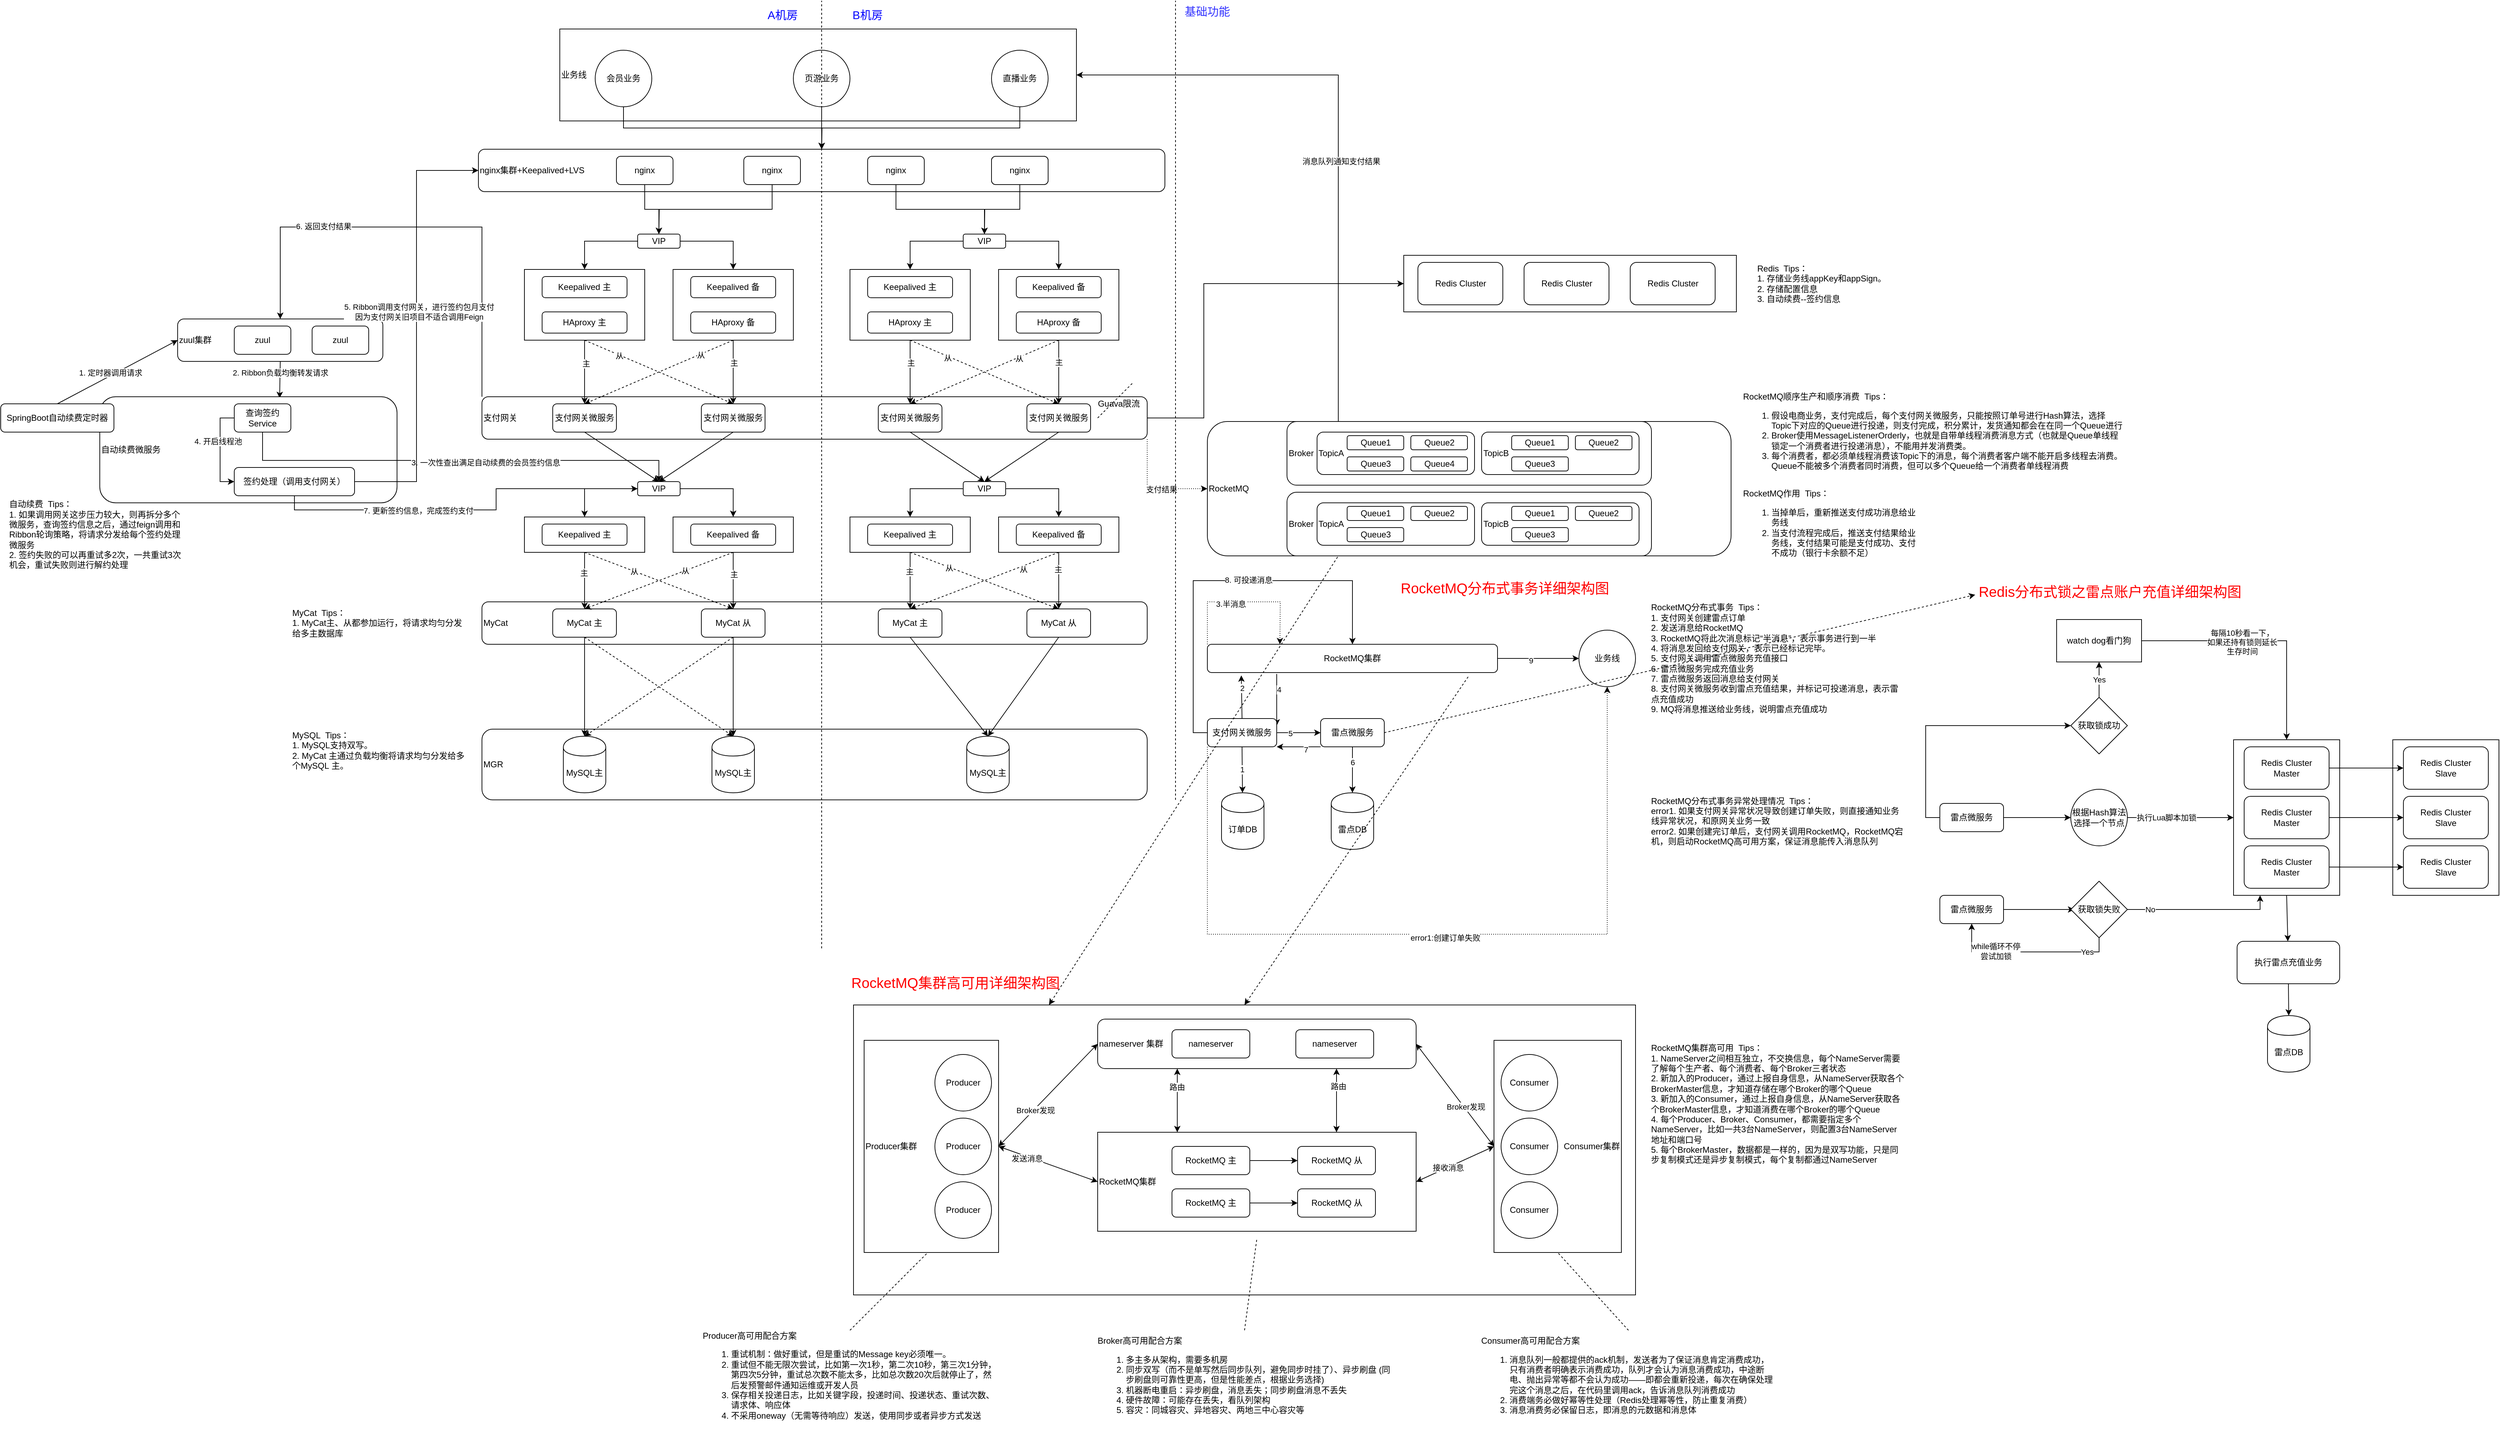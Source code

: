<mxfile version="12.9.14" type="github">
  <diagram name="Page-1" id="822b0af5-4adb-64df-f703-e8dfc1f81529">
    <mxGraphModel dx="6702" dy="1104" grid="1" gridSize="10" guides="1" tooltips="1" connect="1" arrows="1" fold="1" page="1" pageScale="1" pageWidth="4681" pageHeight="3300" background="#ffffff" math="0" shadow="0">
      <root>
        <mxCell id="0" />
        <mxCell id="1" parent="0" />
        <mxCell id="59b1bcbrKsCMYZeMCs7V-31" value="" style="rounded=0;whiteSpace=wrap;html=1;" parent="1" vertex="1">
          <mxGeometry x="1085" y="1420" width="1105" height="410" as="geometry" />
        </mxCell>
        <mxCell id="59b1bcbrKsCMYZeMCs7V-11" value="Consumer集群" style="rounded=0;whiteSpace=wrap;html=1;align=right;" parent="1" vertex="1">
          <mxGeometry x="1990" y="1470" width="180" height="300" as="geometry" />
        </mxCell>
        <mxCell id="59b1bcbrKsCMYZeMCs7V-12" style="rounded=0;orthogonalLoop=1;jettySize=auto;html=1;exitX=1;exitY=0.5;exitDx=0;exitDy=0;entryX=0;entryY=0.5;entryDx=0;entryDy=0;startArrow=classic;startFill=1;" parent="1" source="59b1bcbrKsCMYZeMCs7V-10" target="wdB7McpbQnSKonyvfbZ4-86" edge="1">
          <mxGeometry relative="1" as="geometry" />
        </mxCell>
        <mxCell id="59b1bcbrKsCMYZeMCs7V-25" value="Broker发现" style="edgeLabel;html=1;align=center;verticalAlign=middle;resizable=0;points=[];" parent="59b1bcbrKsCMYZeMCs7V-12" vertex="1" connectable="0">
          <mxGeometry x="-0.27" y="-1" relative="1" as="geometry">
            <mxPoint y="1" as="offset" />
          </mxGeometry>
        </mxCell>
        <mxCell id="59b1bcbrKsCMYZeMCs7V-13" style="edgeStyle=none;rounded=0;orthogonalLoop=1;jettySize=auto;html=1;exitX=1;exitY=0.5;exitDx=0;exitDy=0;entryX=0;entryY=0.5;entryDx=0;entryDy=0;startArrow=classic;startFill=1;" parent="1" source="59b1bcbrKsCMYZeMCs7V-10" target="59b1bcbrKsCMYZeMCs7V-3" edge="1">
          <mxGeometry relative="1" as="geometry" />
        </mxCell>
        <mxCell id="59b1bcbrKsCMYZeMCs7V-26" value="发送消息" style="edgeLabel;html=1;align=center;verticalAlign=middle;resizable=0;points=[];" parent="59b1bcbrKsCMYZeMCs7V-13" vertex="1" connectable="0">
          <mxGeometry x="-0.421" y="-2" relative="1" as="geometry">
            <mxPoint as="offset" />
          </mxGeometry>
        </mxCell>
        <mxCell id="59b1bcbrKsCMYZeMCs7V-10" value="Producer集群" style="rounded=0;whiteSpace=wrap;html=1;align=left;" parent="1" vertex="1">
          <mxGeometry x="1100" y="1470" width="190" height="300" as="geometry" />
        </mxCell>
        <mxCell id="59b1bcbrKsCMYZeMCs7V-15" style="edgeStyle=none;rounded=0;orthogonalLoop=1;jettySize=auto;html=1;exitX=1;exitY=0.5;exitDx=0;exitDy=0;startArrow=classic;startFill=1;" parent="1" source="59b1bcbrKsCMYZeMCs7V-3" edge="1">
          <mxGeometry relative="1" as="geometry">
            <mxPoint x="1990" y="1620" as="targetPoint" />
          </mxGeometry>
        </mxCell>
        <mxCell id="59b1bcbrKsCMYZeMCs7V-27" value="接收消息" style="edgeLabel;html=1;align=center;verticalAlign=middle;resizable=0;points=[];" parent="59b1bcbrKsCMYZeMCs7V-15" vertex="1" connectable="0">
          <mxGeometry x="-0.185" relative="1" as="geometry">
            <mxPoint as="offset" />
          </mxGeometry>
        </mxCell>
        <mxCell id="59b1bcbrKsCMYZeMCs7V-3" value="RocketMQ集群" style="rounded=0;whiteSpace=wrap;html=1;align=left;" parent="1" vertex="1">
          <mxGeometry x="1430" y="1600" width="450" height="140" as="geometry" />
        </mxCell>
        <mxCell id="wdB7McpbQnSKonyvfbZ4-52" value="业务线" style="rounded=0;whiteSpace=wrap;html=1;align=left;" parent="1" vertex="1">
          <mxGeometry x="670" y="40" width="730" height="130" as="geometry" />
        </mxCell>
        <mxCell id="wdB7McpbQnSKonyvfbZ4-31" value="" style="rounded=0;whiteSpace=wrap;html=1;" parent="1" vertex="1">
          <mxGeometry x="1862.5" y="360" width="470" height="80" as="geometry" />
        </mxCell>
        <mxCell id="VvI8yXbkPYTi_8kJMqFg-2" style="edgeStyle=orthogonalEdgeStyle;rounded=0;orthogonalLoop=1;jettySize=auto;html=1;exitX=0.5;exitY=1;exitDx=0;exitDy=0;" parent="1" source="VvI8yXbkPYTi_8kJMqFg-3" target="VvI8yXbkPYTi_8kJMqFg-8" edge="1">
          <mxGeometry relative="1" as="geometry" />
        </mxCell>
        <mxCell id="VvI8yXbkPYTi_8kJMqFg-3" value="会员业务" style="ellipse;whiteSpace=wrap;html=1;aspect=fixed;align=center;" parent="1" vertex="1">
          <mxGeometry x="720" y="70" width="80" height="80" as="geometry" />
        </mxCell>
        <mxCell id="VvI8yXbkPYTi_8kJMqFg-4" style="edgeStyle=orthogonalEdgeStyle;rounded=0;orthogonalLoop=1;jettySize=auto;html=1;exitX=0.5;exitY=1;exitDx=0;exitDy=0;entryX=0.5;entryY=0;entryDx=0;entryDy=0;" parent="1" source="VvI8yXbkPYTi_8kJMqFg-5" target="VvI8yXbkPYTi_8kJMqFg-8" edge="1">
          <mxGeometry relative="1" as="geometry" />
        </mxCell>
        <mxCell id="VvI8yXbkPYTi_8kJMqFg-5" value="页游业务" style="ellipse;whiteSpace=wrap;html=1;aspect=fixed;align=center;" parent="1" vertex="1">
          <mxGeometry x="1000" y="70" width="80" height="80" as="geometry" />
        </mxCell>
        <mxCell id="VvI8yXbkPYTi_8kJMqFg-6" style="edgeStyle=orthogonalEdgeStyle;rounded=0;orthogonalLoop=1;jettySize=auto;html=1;exitX=0.5;exitY=1;exitDx=0;exitDy=0;" parent="1" source="VvI8yXbkPYTi_8kJMqFg-7" edge="1">
          <mxGeometry relative="1" as="geometry">
            <mxPoint x="1040" y="210" as="targetPoint" />
          </mxGeometry>
        </mxCell>
        <mxCell id="VvI8yXbkPYTi_8kJMqFg-7" value="直播业务" style="ellipse;whiteSpace=wrap;html=1;aspect=fixed;align=center;" parent="1" vertex="1">
          <mxGeometry x="1280" y="70" width="80" height="80" as="geometry" />
        </mxCell>
        <mxCell id="VvI8yXbkPYTi_8kJMqFg-8" value="nginx集群+Keepalived+LVS" style="rounded=1;whiteSpace=wrap;html=1;align=left;" parent="1" vertex="1">
          <mxGeometry x="555" y="210" width="970" height="60" as="geometry" />
        </mxCell>
        <mxCell id="VvI8yXbkPYTi_8kJMqFg-9" style="edgeStyle=orthogonalEdgeStyle;rounded=0;orthogonalLoop=1;jettySize=auto;html=1;entryX=0.5;entryY=0;entryDx=0;entryDy=0;" parent="1" source="VvI8yXbkPYTi_8kJMqFg-10" target="VvI8yXbkPYTi_8kJMqFg-46" edge="1">
          <mxGeometry relative="1" as="geometry" />
        </mxCell>
        <mxCell id="VvI8yXbkPYTi_8kJMqFg-10" value="nginx" style="rounded=1;whiteSpace=wrap;html=1;align=center;" parent="1" vertex="1">
          <mxGeometry x="750" y="220" width="80" height="40" as="geometry" />
        </mxCell>
        <mxCell id="VvI8yXbkPYTi_8kJMqFg-11" style="edgeStyle=orthogonalEdgeStyle;rounded=0;orthogonalLoop=1;jettySize=auto;html=1;exitX=0.5;exitY=1;exitDx=0;exitDy=0;" parent="1" source="VvI8yXbkPYTi_8kJMqFg-12" edge="1">
          <mxGeometry relative="1" as="geometry">
            <mxPoint x="810" y="330" as="targetPoint" />
          </mxGeometry>
        </mxCell>
        <mxCell id="VvI8yXbkPYTi_8kJMqFg-12" value="nginx" style="rounded=1;whiteSpace=wrap;html=1;align=center;" parent="1" vertex="1">
          <mxGeometry x="930" y="220" width="80" height="40" as="geometry" />
        </mxCell>
        <mxCell id="VvI8yXbkPYTi_8kJMqFg-13" style="edgeStyle=orthogonalEdgeStyle;rounded=0;orthogonalLoop=1;jettySize=auto;html=1;exitX=0.5;exitY=1;exitDx=0;exitDy=0;" parent="1" source="VvI8yXbkPYTi_8kJMqFg-14" target="VvI8yXbkPYTi_8kJMqFg-55" edge="1">
          <mxGeometry relative="1" as="geometry" />
        </mxCell>
        <mxCell id="VvI8yXbkPYTi_8kJMqFg-14" value="nginx" style="rounded=1;whiteSpace=wrap;html=1;align=center;" parent="1" vertex="1">
          <mxGeometry x="1105" y="220" width="80" height="40" as="geometry" />
        </mxCell>
        <mxCell id="VvI8yXbkPYTi_8kJMqFg-15" value="nginx" style="rounded=1;whiteSpace=wrap;html=1;align=center;" parent="1" vertex="1">
          <mxGeometry x="1280" y="220" width="80" height="40" as="geometry" />
        </mxCell>
        <mxCell id="59b1bcbrKsCMYZeMCs7V-55" style="edgeStyle=none;rounded=0;orthogonalLoop=1;jettySize=auto;html=1;exitX=0.5;exitY=1;exitDx=0;exitDy=0;startArrow=none;startFill=0;fontColor=#000000;entryX=0.605;entryY=0.013;entryDx=0;entryDy=0;entryPerimeter=0;" parent="1" source="VvI8yXbkPYTi_8kJMqFg-16" target="59b1bcbrKsCMYZeMCs7V-48" edge="1">
          <mxGeometry relative="1" as="geometry" />
        </mxCell>
        <mxCell id="59b1bcbrKsCMYZeMCs7V-63" value="2.&amp;nbsp;Ribbon负载均衡转发请求" style="edgeLabel;html=1;align=center;verticalAlign=middle;resizable=0;points=[];fontColor=#000000;" parent="59b1bcbrKsCMYZeMCs7V-55" vertex="1" connectable="0">
          <mxGeometry x="-0.4" relative="1" as="geometry">
            <mxPoint as="offset" />
          </mxGeometry>
        </mxCell>
        <mxCell id="VvI8yXbkPYTi_8kJMqFg-16" value="zuul集群" style="rounded=1;whiteSpace=wrap;html=1;align=left;" parent="1" vertex="1">
          <mxGeometry x="130" y="450" width="290" height="60" as="geometry" />
        </mxCell>
        <mxCell id="VvI8yXbkPYTi_8kJMqFg-17" style="edgeStyle=orthogonalEdgeStyle;rounded=0;orthogonalLoop=1;jettySize=auto;html=1;exitX=0.5;exitY=1;exitDx=0;exitDy=0;" parent="1" source="VvI8yXbkPYTi_8kJMqFg-18" edge="1">
          <mxGeometry relative="1" as="geometry">
            <mxPoint x="1270" y="330" as="targetPoint" />
          </mxGeometry>
        </mxCell>
        <mxCell id="VvI8yXbkPYTi_8kJMqFg-18" value="nginx" style="rounded=1;whiteSpace=wrap;html=1;align=center;" parent="1" vertex="1">
          <mxGeometry x="1280" y="220" width="80" height="40" as="geometry" />
        </mxCell>
        <mxCell id="VvI8yXbkPYTi_8kJMqFg-21" value="zuul" style="rounded=1;whiteSpace=wrap;html=1;align=center;" parent="1" vertex="1">
          <mxGeometry x="320" y="460" width="80" height="40" as="geometry" />
        </mxCell>
        <mxCell id="wdB7McpbQnSKonyvfbZ4-49" style="edgeStyle=none;rounded=0;orthogonalLoop=1;jettySize=auto;html=1;exitX=1;exitY=1;exitDx=0;exitDy=0;entryX=0;entryY=0.5;entryDx=0;entryDy=0;dashed=1;dashPattern=1 2;" parent="1" source="VvI8yXbkPYTi_8kJMqFg-22" target="wdB7McpbQnSKonyvfbZ4-47" edge="1">
          <mxGeometry relative="1" as="geometry">
            <Array as="points">
              <mxPoint x="1500" y="690" />
            </Array>
          </mxGeometry>
        </mxCell>
        <mxCell id="wdB7McpbQnSKonyvfbZ4-53" value="支付结果" style="edgeLabel;html=1;align=center;verticalAlign=middle;resizable=0;points=[];" parent="wdB7McpbQnSKonyvfbZ4-49" vertex="1" connectable="0">
          <mxGeometry x="-0.067" y="17" relative="1" as="geometry">
            <mxPoint x="17" y="18" as="offset" />
          </mxGeometry>
        </mxCell>
        <mxCell id="59b1bcbrKsCMYZeMCs7V-65" style="edgeStyle=orthogonalEdgeStyle;rounded=0;orthogonalLoop=1;jettySize=auto;html=1;exitX=0;exitY=0;exitDx=0;exitDy=0;entryX=0.5;entryY=0;entryDx=0;entryDy=0;startArrow=none;startFill=0;fontColor=#000000;" parent="1" source="VvI8yXbkPYTi_8kJMqFg-22" target="VvI8yXbkPYTi_8kJMqFg-16" edge="1">
          <mxGeometry relative="1" as="geometry">
            <Array as="points">
              <mxPoint x="560" y="320" />
              <mxPoint x="275" y="320" />
            </Array>
          </mxGeometry>
        </mxCell>
        <mxCell id="59b1bcbrKsCMYZeMCs7V-66" value="6. 返回支付结果" style="edgeLabel;html=1;align=center;verticalAlign=middle;resizable=0;points=[];fontColor=#000000;" parent="59b1bcbrKsCMYZeMCs7V-65" vertex="1" connectable="0">
          <mxGeometry x="0.417" y="-1" relative="1" as="geometry">
            <mxPoint as="offset" />
          </mxGeometry>
        </mxCell>
        <mxCell id="DOyT5R4UU_EAyAkKPx0C-25" style="edgeStyle=orthogonalEdgeStyle;rounded=0;orthogonalLoop=1;jettySize=auto;html=1;exitX=1;exitY=0.5;exitDx=0;exitDy=0;entryX=0;entryY=0.5;entryDx=0;entryDy=0;" edge="1" parent="1" source="VvI8yXbkPYTi_8kJMqFg-22" target="wdB7McpbQnSKonyvfbZ4-31">
          <mxGeometry relative="1" as="geometry">
            <Array as="points">
              <mxPoint x="1580" y="590" />
              <mxPoint x="1580" y="400" />
            </Array>
          </mxGeometry>
        </mxCell>
        <mxCell id="VvI8yXbkPYTi_8kJMqFg-22" value="支付网关" style="rounded=1;whiteSpace=wrap;html=1;align=left;" parent="1" vertex="1">
          <mxGeometry x="560" y="560" width="940" height="60" as="geometry" />
        </mxCell>
        <mxCell id="wdB7McpbQnSKonyvfbZ4-15" style="edgeStyle=none;rounded=0;orthogonalLoop=1;jettySize=auto;html=1;exitX=0.5;exitY=1;exitDx=0;exitDy=0;entryX=0.5;entryY=0;entryDx=0;entryDy=0;" parent="1" source="VvI8yXbkPYTi_8kJMqFg-23" target="VvI8yXbkPYTi_8kJMqFg-81" edge="1">
          <mxGeometry relative="1" as="geometry" />
        </mxCell>
        <mxCell id="VvI8yXbkPYTi_8kJMqFg-23" value="支付网关微服务" style="rounded=1;whiteSpace=wrap;html=1;align=center;" parent="1" vertex="1">
          <mxGeometry x="660" y="570" width="90" height="40" as="geometry" />
        </mxCell>
        <mxCell id="wdB7McpbQnSKonyvfbZ4-16" style="edgeStyle=none;rounded=0;orthogonalLoop=1;jettySize=auto;html=1;exitX=0.5;exitY=1;exitDx=0;exitDy=0;" parent="1" source="VvI8yXbkPYTi_8kJMqFg-24" edge="1">
          <mxGeometry relative="1" as="geometry">
            <mxPoint x="810" y="680" as="targetPoint" />
          </mxGeometry>
        </mxCell>
        <mxCell id="VvI8yXbkPYTi_8kJMqFg-24" value="支付网关微服务" style="rounded=1;whiteSpace=wrap;html=1;align=center;" parent="1" vertex="1">
          <mxGeometry x="870" y="570" width="90" height="40" as="geometry" />
        </mxCell>
        <mxCell id="wdB7McpbQnSKonyvfbZ4-17" style="edgeStyle=none;rounded=0;orthogonalLoop=1;jettySize=auto;html=1;exitX=0.5;exitY=1;exitDx=0;exitDy=0;entryX=0.5;entryY=0;entryDx=0;entryDy=0;" parent="1" source="VvI8yXbkPYTi_8kJMqFg-25" target="VvI8yXbkPYTi_8kJMqFg-92" edge="1">
          <mxGeometry relative="1" as="geometry" />
        </mxCell>
        <mxCell id="VvI8yXbkPYTi_8kJMqFg-25" value="支付网关微服务" style="rounded=1;whiteSpace=wrap;html=1;align=center;" parent="1" vertex="1">
          <mxGeometry x="1120" y="570" width="90" height="40" as="geometry" />
        </mxCell>
        <mxCell id="VvI8yXbkPYTi_8kJMqFg-27" style="edgeStyle=orthogonalEdgeStyle;rounded=0;orthogonalLoop=1;jettySize=auto;html=1;exitX=0.5;exitY=1;exitDx=0;exitDy=0;entryX=0.5;entryY=0;entryDx=0;entryDy=0;" parent="1" source="VvI8yXbkPYTi_8kJMqFg-31" target="VvI8yXbkPYTi_8kJMqFg-23" edge="1" treatAsSingle="0">
          <mxGeometry relative="1" as="geometry">
            <Array as="points">
              <mxPoint x="705" y="570" />
            </Array>
          </mxGeometry>
        </mxCell>
        <mxCell id="VvI8yXbkPYTi_8kJMqFg-28" value="主" style="edgeLabel;html=1;align=center;verticalAlign=middle;resizable=0;points=[];" parent="VvI8yXbkPYTi_8kJMqFg-27" vertex="1" connectable="0">
          <mxGeometry x="-0.267" y="2" relative="1" as="geometry">
            <mxPoint as="offset" />
          </mxGeometry>
        </mxCell>
        <mxCell id="VvI8yXbkPYTi_8kJMqFg-29" style="rounded=0;orthogonalLoop=1;jettySize=auto;html=1;dashed=1;entryX=0.5;entryY=0;entryDx=0;entryDy=0;exitX=0.5;exitY=1;exitDx=0;exitDy=0;" parent="1" source="VvI8yXbkPYTi_8kJMqFg-31" target="VvI8yXbkPYTi_8kJMqFg-24" edge="1" treatAsSingle="0">
          <mxGeometry relative="1" as="geometry" />
        </mxCell>
        <mxCell id="VvI8yXbkPYTi_8kJMqFg-30" value="从" style="edgeLabel;html=1;align=center;verticalAlign=middle;resizable=0;points=[];" parent="VvI8yXbkPYTi_8kJMqFg-29" vertex="1" connectable="0">
          <mxGeometry x="-0.53" y="-1" relative="1" as="geometry">
            <mxPoint as="offset" />
          </mxGeometry>
        </mxCell>
        <mxCell id="VvI8yXbkPYTi_8kJMqFg-31" value="" style="rounded=0;whiteSpace=wrap;html=1;align=left;" parent="1" vertex="1">
          <mxGeometry x="620" y="380" width="170" height="100" as="geometry" />
        </mxCell>
        <mxCell id="VvI8yXbkPYTi_8kJMqFg-32" value="Keepalived&amp;nbsp;主" style="rounded=1;whiteSpace=wrap;html=1;align=center;" parent="1" vertex="1">
          <mxGeometry x="645" y="390" width="120" height="30" as="geometry" />
        </mxCell>
        <mxCell id="VvI8yXbkPYTi_8kJMqFg-33" value="HAproxy&amp;nbsp;主" style="rounded=1;whiteSpace=wrap;html=1;align=center;" parent="1" vertex="1">
          <mxGeometry x="645" y="440" width="120" height="30" as="geometry" />
        </mxCell>
        <mxCell id="VvI8yXbkPYTi_8kJMqFg-34" style="edgeStyle=orthogonalEdgeStyle;rounded=0;orthogonalLoop=1;jettySize=auto;html=1;exitX=0.5;exitY=1;exitDx=0;exitDy=0;" parent="1" source="VvI8yXbkPYTi_8kJMqFg-38" target="VvI8yXbkPYTi_8kJMqFg-24" edge="1" treatAsSingle="0">
          <mxGeometry relative="1" as="geometry" />
        </mxCell>
        <mxCell id="VvI8yXbkPYTi_8kJMqFg-35" value="主" style="edgeLabel;html=1;align=center;verticalAlign=middle;resizable=0;points=[];" parent="VvI8yXbkPYTi_8kJMqFg-34" vertex="1" connectable="0">
          <mxGeometry x="-0.289" y="1" relative="1" as="geometry">
            <mxPoint as="offset" />
          </mxGeometry>
        </mxCell>
        <mxCell id="VvI8yXbkPYTi_8kJMqFg-36" style="edgeStyle=none;rounded=0;orthogonalLoop=1;jettySize=auto;html=1;exitX=0.5;exitY=1;exitDx=0;exitDy=0;entryX=0.5;entryY=0;entryDx=0;entryDy=0;dashed=1;" parent="1" source="VvI8yXbkPYTi_8kJMqFg-38" target="VvI8yXbkPYTi_8kJMqFg-23" edge="1" treatAsSingle="0">
          <mxGeometry relative="1" as="geometry" />
        </mxCell>
        <mxCell id="VvI8yXbkPYTi_8kJMqFg-37" value="从" style="edgeLabel;html=1;align=center;verticalAlign=middle;resizable=0;points=[];" parent="VvI8yXbkPYTi_8kJMqFg-36" vertex="1" connectable="0">
          <mxGeometry x="-0.555" y="1" relative="1" as="geometry">
            <mxPoint as="offset" />
          </mxGeometry>
        </mxCell>
        <mxCell id="VvI8yXbkPYTi_8kJMqFg-38" value="" style="rounded=0;whiteSpace=wrap;html=1;align=left;" parent="1" vertex="1">
          <mxGeometry x="830" y="380" width="170" height="100" as="geometry" />
        </mxCell>
        <mxCell id="VvI8yXbkPYTi_8kJMqFg-39" value="Keepalived&amp;nbsp;备" style="rounded=1;whiteSpace=wrap;html=1;align=center;" parent="1" vertex="1">
          <mxGeometry x="855" y="390" width="120" height="30" as="geometry" />
        </mxCell>
        <mxCell id="VvI8yXbkPYTi_8kJMqFg-40" value="HAproxy&amp;nbsp;备" style="rounded=1;whiteSpace=wrap;html=1;align=center;" parent="1" vertex="1">
          <mxGeometry x="855" y="440" width="120" height="30" as="geometry" />
        </mxCell>
        <mxCell id="VvI8yXbkPYTi_8kJMqFg-41" value="zuul" style="rounded=1;whiteSpace=wrap;html=1;align=center;" parent="1" vertex="1">
          <mxGeometry x="210" y="460" width="80" height="40" as="geometry" />
        </mxCell>
        <mxCell id="VvI8yXbkPYTi_8kJMqFg-42" value="&lt;font style=&quot;font-size: 16px&quot; color=&quot;#0000ff&quot;&gt;A机房&lt;/font&gt;" style="text;html=1;strokeColor=none;fillColor=none;align=center;verticalAlign=middle;whiteSpace=wrap;rounded=0;" parent="1" vertex="1">
          <mxGeometry x="960" y="10" width="50" height="20" as="geometry" />
        </mxCell>
        <mxCell id="VvI8yXbkPYTi_8kJMqFg-43" value="&lt;font style=&quot;font-size: 16px&quot; color=&quot;#0000ff&quot;&gt;B机房&lt;/font&gt;" style="text;html=1;strokeColor=none;fillColor=none;align=center;verticalAlign=middle;whiteSpace=wrap;rounded=0;" parent="1" vertex="1">
          <mxGeometry x="1080" y="10" width="50" height="20" as="geometry" />
        </mxCell>
        <mxCell id="VvI8yXbkPYTi_8kJMqFg-44" style="edgeStyle=orthogonalEdgeStyle;rounded=0;orthogonalLoop=1;jettySize=auto;html=1;entryX=0.5;entryY=0;entryDx=0;entryDy=0;" parent="1" source="VvI8yXbkPYTi_8kJMqFg-46" target="VvI8yXbkPYTi_8kJMqFg-38" edge="1">
          <mxGeometry relative="1" as="geometry">
            <Array as="points">
              <mxPoint x="915" y="340" />
            </Array>
          </mxGeometry>
        </mxCell>
        <mxCell id="VvI8yXbkPYTi_8kJMqFg-45" style="edgeStyle=orthogonalEdgeStyle;rounded=0;orthogonalLoop=1;jettySize=auto;html=1;entryX=0.5;entryY=0;entryDx=0;entryDy=0;" parent="1" source="VvI8yXbkPYTi_8kJMqFg-46" target="VvI8yXbkPYTi_8kJMqFg-31" edge="1">
          <mxGeometry relative="1" as="geometry">
            <Array as="points">
              <mxPoint x="705" y="340" />
            </Array>
          </mxGeometry>
        </mxCell>
        <mxCell id="VvI8yXbkPYTi_8kJMqFg-46" value="VIP" style="rounded=1;whiteSpace=wrap;html=1;align=center;" parent="1" vertex="1">
          <mxGeometry x="780" y="330" width="60" height="20" as="geometry" />
        </mxCell>
        <mxCell id="wdB7McpbQnSKonyvfbZ4-1" style="edgeStyle=orthogonalEdgeStyle;rounded=0;orthogonalLoop=1;jettySize=auto;html=1;exitX=0.5;exitY=1;exitDx=0;exitDy=0;" parent="1" source="VvI8yXbkPYTi_8kJMqFg-47" target="VvI8yXbkPYTi_8kJMqFg-25" edge="1">
          <mxGeometry relative="1" as="geometry" />
        </mxCell>
        <mxCell id="wdB7McpbQnSKonyvfbZ4-5" value="主" style="edgeLabel;html=1;align=center;verticalAlign=middle;resizable=0;points=[];" parent="wdB7McpbQnSKonyvfbZ4-1" vertex="1" connectable="0">
          <mxGeometry x="-0.289" y="1" relative="1" as="geometry">
            <mxPoint as="offset" />
          </mxGeometry>
        </mxCell>
        <mxCell id="wdB7McpbQnSKonyvfbZ4-2" style="rounded=0;orthogonalLoop=1;jettySize=auto;html=1;exitX=0.5;exitY=1;exitDx=0;exitDy=0;dashed=1;entryX=0.5;entryY=0;entryDx=0;entryDy=0;" parent="1" source="VvI8yXbkPYTi_8kJMqFg-47" target="VvI8yXbkPYTi_8kJMqFg-56" edge="1">
          <mxGeometry relative="1" as="geometry" />
        </mxCell>
        <mxCell id="wdB7McpbQnSKonyvfbZ4-7" value="从" style="edgeLabel;html=1;align=center;verticalAlign=middle;resizable=0;points=[];" parent="wdB7McpbQnSKonyvfbZ4-2" vertex="1" connectable="0">
          <mxGeometry x="-0.487" y="-2" relative="1" as="geometry">
            <mxPoint as="offset" />
          </mxGeometry>
        </mxCell>
        <mxCell id="VvI8yXbkPYTi_8kJMqFg-47" value="" style="rounded=0;whiteSpace=wrap;html=1;align=left;" parent="1" vertex="1">
          <mxGeometry x="1080" y="380" width="170" height="100" as="geometry" />
        </mxCell>
        <mxCell id="VvI8yXbkPYTi_8kJMqFg-48" value="Keepalived&amp;nbsp;主" style="rounded=1;whiteSpace=wrap;html=1;align=center;" parent="1" vertex="1">
          <mxGeometry x="1105" y="390" width="120" height="30" as="geometry" />
        </mxCell>
        <mxCell id="VvI8yXbkPYTi_8kJMqFg-49" value="HAproxy&amp;nbsp;主" style="rounded=1;whiteSpace=wrap;html=1;align=center;" parent="1" vertex="1">
          <mxGeometry x="1105" y="440" width="120" height="30" as="geometry" />
        </mxCell>
        <mxCell id="wdB7McpbQnSKonyvfbZ4-3" style="edgeStyle=none;rounded=0;orthogonalLoop=1;jettySize=auto;html=1;exitX=0.5;exitY=1;exitDx=0;exitDy=0;" parent="1" source="VvI8yXbkPYTi_8kJMqFg-50" edge="1">
          <mxGeometry relative="1" as="geometry">
            <mxPoint x="1375" y="570" as="targetPoint" />
          </mxGeometry>
        </mxCell>
        <mxCell id="wdB7McpbQnSKonyvfbZ4-6" value="主" style="edgeLabel;html=1;align=center;verticalAlign=middle;resizable=0;points=[];" parent="wdB7McpbQnSKonyvfbZ4-3" vertex="1" connectable="0">
          <mxGeometry x="-0.311" relative="1" as="geometry">
            <mxPoint as="offset" />
          </mxGeometry>
        </mxCell>
        <mxCell id="wdB7McpbQnSKonyvfbZ4-4" style="edgeStyle=none;rounded=0;orthogonalLoop=1;jettySize=auto;html=1;exitX=0.5;exitY=1;exitDx=0;exitDy=0;entryX=0.5;entryY=0;entryDx=0;entryDy=0;dashed=1;" parent="1" source="VvI8yXbkPYTi_8kJMqFg-50" target="VvI8yXbkPYTi_8kJMqFg-25" edge="1">
          <mxGeometry relative="1" as="geometry" />
        </mxCell>
        <mxCell id="wdB7McpbQnSKonyvfbZ4-8" value="从" style="edgeLabel;html=1;align=center;verticalAlign=middle;resizable=0;points=[];" parent="wdB7McpbQnSKonyvfbZ4-4" vertex="1" connectable="0">
          <mxGeometry x="-0.452" y="1" relative="1" as="geometry">
            <mxPoint x="1" as="offset" />
          </mxGeometry>
        </mxCell>
        <mxCell id="VvI8yXbkPYTi_8kJMqFg-50" value="" style="rounded=0;whiteSpace=wrap;html=1;align=left;" parent="1" vertex="1">
          <mxGeometry x="1290" y="380" width="170" height="100" as="geometry" />
        </mxCell>
        <mxCell id="VvI8yXbkPYTi_8kJMqFg-51" value="Keepalived&amp;nbsp;备" style="rounded=1;whiteSpace=wrap;html=1;align=center;" parent="1" vertex="1">
          <mxGeometry x="1315" y="390" width="120" height="30" as="geometry" />
        </mxCell>
        <mxCell id="VvI8yXbkPYTi_8kJMqFg-52" value="HAproxy&amp;nbsp;备" style="rounded=1;whiteSpace=wrap;html=1;align=center;" parent="1" vertex="1">
          <mxGeometry x="1315" y="440" width="120" height="30" as="geometry" />
        </mxCell>
        <mxCell id="VvI8yXbkPYTi_8kJMqFg-53" style="edgeStyle=orthogonalEdgeStyle;rounded=0;orthogonalLoop=1;jettySize=auto;html=1;entryX=0.5;entryY=0;entryDx=0;entryDy=0;" parent="1" source="VvI8yXbkPYTi_8kJMqFg-55" target="VvI8yXbkPYTi_8kJMqFg-50" edge="1">
          <mxGeometry relative="1" as="geometry">
            <Array as="points">
              <mxPoint x="1375" y="340" />
            </Array>
          </mxGeometry>
        </mxCell>
        <mxCell id="VvI8yXbkPYTi_8kJMqFg-54" style="edgeStyle=orthogonalEdgeStyle;rounded=0;orthogonalLoop=1;jettySize=auto;html=1;entryX=0.5;entryY=0;entryDx=0;entryDy=0;" parent="1" source="VvI8yXbkPYTi_8kJMqFg-55" target="VvI8yXbkPYTi_8kJMqFg-47" edge="1">
          <mxGeometry relative="1" as="geometry">
            <Array as="points">
              <mxPoint x="1165" y="340" />
            </Array>
          </mxGeometry>
        </mxCell>
        <mxCell id="VvI8yXbkPYTi_8kJMqFg-55" value="VIP" style="rounded=1;whiteSpace=wrap;html=1;align=center;" parent="1" vertex="1">
          <mxGeometry x="1240" y="330" width="60" height="20" as="geometry" />
        </mxCell>
        <mxCell id="wdB7McpbQnSKonyvfbZ4-18" style="edgeStyle=none;rounded=0;orthogonalLoop=1;jettySize=auto;html=1;exitX=0.5;exitY=1;exitDx=0;exitDy=0;entryX=0.5;entryY=0;entryDx=0;entryDy=0;" parent="1" source="VvI8yXbkPYTi_8kJMqFg-56" target="VvI8yXbkPYTi_8kJMqFg-92" edge="1">
          <mxGeometry relative="1" as="geometry" />
        </mxCell>
        <mxCell id="VvI8yXbkPYTi_8kJMqFg-56" value="支付网关微服务" style="rounded=1;whiteSpace=wrap;html=1;align=center;" parent="1" vertex="1">
          <mxGeometry x="1330" y="570" width="90" height="40" as="geometry" />
        </mxCell>
        <mxCell id="VvI8yXbkPYTi_8kJMqFg-57" value="MGR" style="rounded=1;whiteSpace=wrap;html=1;align=left;" parent="1" vertex="1">
          <mxGeometry x="560" y="1030" width="940" height="100" as="geometry" />
        </mxCell>
        <mxCell id="VvI8yXbkPYTi_8kJMqFg-62" value="MyCat" style="rounded=1;whiteSpace=wrap;html=1;align=left;" parent="1" vertex="1">
          <mxGeometry x="560" y="850" width="940" height="60" as="geometry" />
        </mxCell>
        <mxCell id="wdB7McpbQnSKonyvfbZ4-19" style="edgeStyle=none;rounded=0;orthogonalLoop=1;jettySize=auto;html=1;exitX=0.5;exitY=1;exitDx=0;exitDy=0;entryX=0.5;entryY=0;entryDx=0;entryDy=0;" parent="1" source="VvI8yXbkPYTi_8kJMqFg-63" edge="1">
          <mxGeometry relative="1" as="geometry">
            <mxPoint x="705" y="1040" as="targetPoint" />
          </mxGeometry>
        </mxCell>
        <mxCell id="wdB7McpbQnSKonyvfbZ4-20" style="edgeStyle=none;rounded=0;orthogonalLoop=1;jettySize=auto;html=1;exitX=0.5;exitY=1;exitDx=0;exitDy=0;entryX=0.5;entryY=0;entryDx=0;entryDy=0;dashed=1;" parent="1" source="VvI8yXbkPYTi_8kJMqFg-63" edge="1">
          <mxGeometry relative="1" as="geometry">
            <mxPoint x="915" y="1040" as="targetPoint" />
          </mxGeometry>
        </mxCell>
        <mxCell id="VvI8yXbkPYTi_8kJMqFg-63" value="MyCat&amp;nbsp;主" style="rounded=1;whiteSpace=wrap;html=1;align=center;" parent="1" vertex="1">
          <mxGeometry x="660" y="860" width="90" height="40" as="geometry" />
        </mxCell>
        <mxCell id="wdB7McpbQnSKonyvfbZ4-21" style="edgeStyle=none;rounded=0;orthogonalLoop=1;jettySize=auto;html=1;exitX=0.5;exitY=1;exitDx=0;exitDy=0;entryX=0.5;entryY=0;entryDx=0;entryDy=0;" parent="1" source="VvI8yXbkPYTi_8kJMqFg-64" edge="1">
          <mxGeometry relative="1" as="geometry">
            <mxPoint x="915" y="1040" as="targetPoint" />
          </mxGeometry>
        </mxCell>
        <mxCell id="wdB7McpbQnSKonyvfbZ4-22" style="edgeStyle=none;rounded=0;orthogonalLoop=1;jettySize=auto;html=1;exitX=0.5;exitY=1;exitDx=0;exitDy=0;entryX=0.5;entryY=0;entryDx=0;entryDy=0;dashed=1;" parent="1" source="VvI8yXbkPYTi_8kJMqFg-64" edge="1">
          <mxGeometry relative="1" as="geometry">
            <mxPoint x="705" y="1040" as="targetPoint" />
          </mxGeometry>
        </mxCell>
        <mxCell id="VvI8yXbkPYTi_8kJMqFg-64" value="MyCat 从" style="rounded=1;whiteSpace=wrap;html=1;align=center;" parent="1" vertex="1">
          <mxGeometry x="870" y="860" width="90" height="40" as="geometry" />
        </mxCell>
        <mxCell id="wdB7McpbQnSKonyvfbZ4-23" style="edgeStyle=none;rounded=0;orthogonalLoop=1;jettySize=auto;html=1;exitX=0.5;exitY=1;exitDx=0;exitDy=0;entryX=0.5;entryY=0;entryDx=0;entryDy=0;" parent="1" source="VvI8yXbkPYTi_8kJMqFg-65" edge="1">
          <mxGeometry relative="1" as="geometry">
            <mxPoint x="1275" y="1040" as="targetPoint" />
          </mxGeometry>
        </mxCell>
        <mxCell id="VvI8yXbkPYTi_8kJMqFg-65" value="MyCat 主" style="rounded=1;whiteSpace=wrap;html=1;align=center;" parent="1" vertex="1">
          <mxGeometry x="1120" y="860" width="90" height="40" as="geometry" />
        </mxCell>
        <mxCell id="wdB7McpbQnSKonyvfbZ4-24" style="edgeStyle=none;rounded=0;orthogonalLoop=1;jettySize=auto;html=1;exitX=0.5;exitY=1;exitDx=0;exitDy=0;entryX=0.5;entryY=0;entryDx=0;entryDy=0;" parent="1" source="VvI8yXbkPYTi_8kJMqFg-66" edge="1">
          <mxGeometry relative="1" as="geometry">
            <mxPoint x="1275" y="1040" as="targetPoint" />
          </mxGeometry>
        </mxCell>
        <mxCell id="VvI8yXbkPYTi_8kJMqFg-66" value="MyCat&amp;nbsp;从" style="rounded=1;whiteSpace=wrap;html=1;align=center;" parent="1" vertex="1">
          <mxGeometry x="1330" y="860" width="90" height="40" as="geometry" />
        </mxCell>
        <mxCell id="VvI8yXbkPYTi_8kJMqFg-67" value="" style="endArrow=none;dashed=1;html=1;" parent="1" edge="1">
          <mxGeometry width="50" height="50" relative="1" as="geometry">
            <mxPoint x="1040" y="1340" as="sourcePoint" />
            <mxPoint x="1040" as="targetPoint" />
          </mxGeometry>
        </mxCell>
        <mxCell id="VvI8yXbkPYTi_8kJMqFg-68" style="edgeStyle=none;rounded=0;orthogonalLoop=1;jettySize=auto;html=1;exitX=0.5;exitY=1;exitDx=0;exitDy=0;entryX=0.5;entryY=0;entryDx=0;entryDy=0;" parent="1" source="VvI8yXbkPYTi_8kJMqFg-72" target="VvI8yXbkPYTi_8kJMqFg-63" edge="1" treatAsSingle="0">
          <mxGeometry relative="1" as="geometry" />
        </mxCell>
        <mxCell id="wdB7McpbQnSKonyvfbZ4-9" value="主" style="edgeLabel;html=1;align=center;verticalAlign=middle;resizable=0;points=[];" parent="VvI8yXbkPYTi_8kJMqFg-68" vertex="1" connectable="0">
          <mxGeometry x="-0.275" y="-1" relative="1" as="geometry">
            <mxPoint as="offset" />
          </mxGeometry>
        </mxCell>
        <mxCell id="VvI8yXbkPYTi_8kJMqFg-70" style="edgeStyle=none;rounded=0;orthogonalLoop=1;jettySize=auto;html=1;exitX=0.5;exitY=1;exitDx=0;exitDy=0;entryX=0.5;entryY=0;entryDx=0;entryDy=0;dashed=1;" parent="1" source="VvI8yXbkPYTi_8kJMqFg-72" target="VvI8yXbkPYTi_8kJMqFg-64" edge="1" treatAsSingle="0">
          <mxGeometry relative="1" as="geometry" />
        </mxCell>
        <mxCell id="VvI8yXbkPYTi_8kJMqFg-71" value="从" style="edgeLabel;html=1;align=center;verticalAlign=middle;resizable=0;points=[];" parent="VvI8yXbkPYTi_8kJMqFg-70" vertex="1" connectable="0">
          <mxGeometry x="-0.335" relative="1" as="geometry">
            <mxPoint as="offset" />
          </mxGeometry>
        </mxCell>
        <mxCell id="VvI8yXbkPYTi_8kJMqFg-72" value="" style="rounded=0;whiteSpace=wrap;html=1;align=left;" parent="1" vertex="1">
          <mxGeometry x="620" y="730" width="170" height="50" as="geometry" />
        </mxCell>
        <mxCell id="VvI8yXbkPYTi_8kJMqFg-73" value="Keepalived&amp;nbsp;主" style="rounded=1;whiteSpace=wrap;html=1;align=center;" parent="1" vertex="1">
          <mxGeometry x="645" y="740" width="120" height="30" as="geometry" />
        </mxCell>
        <mxCell id="VvI8yXbkPYTi_8kJMqFg-74" style="edgeStyle=none;rounded=0;orthogonalLoop=1;jettySize=auto;html=1;exitX=0.5;exitY=1;exitDx=0;exitDy=0;entryX=0.5;entryY=0;entryDx=0;entryDy=0;dashed=1;" parent="1" source="VvI8yXbkPYTi_8kJMqFg-77" target="VvI8yXbkPYTi_8kJMqFg-63" edge="1">
          <mxGeometry relative="1" as="geometry" />
        </mxCell>
        <mxCell id="wdB7McpbQnSKonyvfbZ4-10" value="从" style="edgeLabel;html=1;align=center;verticalAlign=middle;resizable=0;points=[];" parent="VvI8yXbkPYTi_8kJMqFg-74" vertex="1" connectable="0">
          <mxGeometry x="-0.344" relative="1" as="geometry">
            <mxPoint as="offset" />
          </mxGeometry>
        </mxCell>
        <mxCell id="VvI8yXbkPYTi_8kJMqFg-75" style="edgeStyle=none;rounded=0;orthogonalLoop=1;jettySize=auto;html=1;exitX=0.5;exitY=1;exitDx=0;exitDy=0;entryX=0.5;entryY=0;entryDx=0;entryDy=0;" parent="1" source="VvI8yXbkPYTi_8kJMqFg-77" target="VvI8yXbkPYTi_8kJMqFg-64" edge="1" treatAsSingle="0">
          <mxGeometry relative="1" as="geometry" />
        </mxCell>
        <mxCell id="VvI8yXbkPYTi_8kJMqFg-76" value="主" style="edgeLabel;html=1;align=center;verticalAlign=middle;resizable=0;points=[];" parent="VvI8yXbkPYTi_8kJMqFg-75" vertex="1" connectable="0">
          <mxGeometry x="-0.24" y="1" relative="1" as="geometry">
            <mxPoint as="offset" />
          </mxGeometry>
        </mxCell>
        <mxCell id="VvI8yXbkPYTi_8kJMqFg-77" value="" style="rounded=0;whiteSpace=wrap;html=1;align=left;" parent="1" vertex="1">
          <mxGeometry x="830" y="730" width="170" height="50" as="geometry" />
        </mxCell>
        <mxCell id="VvI8yXbkPYTi_8kJMqFg-78" value="Keepalived&amp;nbsp;备" style="rounded=1;whiteSpace=wrap;html=1;align=center;" parent="1" vertex="1">
          <mxGeometry x="855" y="740" width="120" height="30" as="geometry" />
        </mxCell>
        <mxCell id="VvI8yXbkPYTi_8kJMqFg-79" style="edgeStyle=orthogonalEdgeStyle;rounded=0;orthogonalLoop=1;jettySize=auto;html=1;entryX=0.5;entryY=0;entryDx=0;entryDy=0;" parent="1" source="VvI8yXbkPYTi_8kJMqFg-81" target="VvI8yXbkPYTi_8kJMqFg-77" edge="1">
          <mxGeometry relative="1" as="geometry">
            <Array as="points">
              <mxPoint x="915" y="690" />
            </Array>
          </mxGeometry>
        </mxCell>
        <mxCell id="VvI8yXbkPYTi_8kJMqFg-80" style="edgeStyle=orthogonalEdgeStyle;rounded=0;orthogonalLoop=1;jettySize=auto;html=1;entryX=0.5;entryY=0;entryDx=0;entryDy=0;" parent="1" source="VvI8yXbkPYTi_8kJMqFg-81" target="VvI8yXbkPYTi_8kJMqFg-72" edge="1">
          <mxGeometry relative="1" as="geometry">
            <Array as="points">
              <mxPoint x="705" y="690" />
            </Array>
          </mxGeometry>
        </mxCell>
        <mxCell id="VvI8yXbkPYTi_8kJMqFg-81" value="VIP" style="rounded=1;whiteSpace=wrap;html=1;align=center;" parent="1" vertex="1">
          <mxGeometry x="780" y="680" width="60" height="20" as="geometry" />
        </mxCell>
        <mxCell id="VvI8yXbkPYTi_8kJMqFg-82" style="edgeStyle=none;rounded=0;orthogonalLoop=1;jettySize=auto;html=1;exitX=0.5;exitY=1;exitDx=0;exitDy=0;entryX=0.5;entryY=0;entryDx=0;entryDy=0;" parent="1" source="VvI8yXbkPYTi_8kJMqFg-84" target="VvI8yXbkPYTi_8kJMqFg-65" edge="1">
          <mxGeometry relative="1" as="geometry" />
        </mxCell>
        <mxCell id="wdB7McpbQnSKonyvfbZ4-11" value="主" style="edgeLabel;html=1;align=center;verticalAlign=middle;resizable=0;points=[];" parent="VvI8yXbkPYTi_8kJMqFg-82" vertex="1" connectable="0">
          <mxGeometry x="-0.325" y="-1" relative="1" as="geometry">
            <mxPoint as="offset" />
          </mxGeometry>
        </mxCell>
        <mxCell id="VvI8yXbkPYTi_8kJMqFg-83" style="edgeStyle=none;rounded=0;orthogonalLoop=1;jettySize=auto;html=1;exitX=0.5;exitY=1;exitDx=0;exitDy=0;entryX=0.5;entryY=0;entryDx=0;entryDy=0;dashed=1;" parent="1" source="VvI8yXbkPYTi_8kJMqFg-84" target="VvI8yXbkPYTi_8kJMqFg-66" edge="1">
          <mxGeometry relative="1" as="geometry" />
        </mxCell>
        <mxCell id="wdB7McpbQnSKonyvfbZ4-13" value="从" style="edgeLabel;html=1;align=center;verticalAlign=middle;resizable=0;points=[];" parent="VvI8yXbkPYTi_8kJMqFg-83" vertex="1" connectable="0">
          <mxGeometry x="-0.481" y="-1" relative="1" as="geometry">
            <mxPoint as="offset" />
          </mxGeometry>
        </mxCell>
        <mxCell id="VvI8yXbkPYTi_8kJMqFg-84" value="" style="rounded=0;whiteSpace=wrap;html=1;align=left;" parent="1" vertex="1">
          <mxGeometry x="1080" y="730" width="170" height="50" as="geometry" />
        </mxCell>
        <mxCell id="VvI8yXbkPYTi_8kJMqFg-85" value="Keepalived&amp;nbsp;主" style="rounded=1;whiteSpace=wrap;html=1;align=center;" parent="1" vertex="1">
          <mxGeometry x="1105" y="740" width="120" height="30" as="geometry" />
        </mxCell>
        <mxCell id="VvI8yXbkPYTi_8kJMqFg-86" style="edgeStyle=none;rounded=0;orthogonalLoop=1;jettySize=auto;html=1;exitX=0.5;exitY=1;exitDx=0;exitDy=0;entryX=0.5;entryY=0;entryDx=0;entryDy=0;dashed=1;" parent="1" source="VvI8yXbkPYTi_8kJMqFg-88" target="VvI8yXbkPYTi_8kJMqFg-65" edge="1">
          <mxGeometry relative="1" as="geometry" />
        </mxCell>
        <mxCell id="wdB7McpbQnSKonyvfbZ4-14" value="从" style="edgeLabel;html=1;align=center;verticalAlign=middle;resizable=0;points=[];" parent="VvI8yXbkPYTi_8kJMqFg-86" vertex="1" connectable="0">
          <mxGeometry x="-0.511" y="4" relative="1" as="geometry">
            <mxPoint as="offset" />
          </mxGeometry>
        </mxCell>
        <mxCell id="VvI8yXbkPYTi_8kJMqFg-87" style="edgeStyle=none;rounded=0;orthogonalLoop=1;jettySize=auto;html=1;exitX=0.5;exitY=1;exitDx=0;exitDy=0;entryX=0.5;entryY=0;entryDx=0;entryDy=0;" parent="1" source="VvI8yXbkPYTi_8kJMqFg-88" target="VvI8yXbkPYTi_8kJMqFg-66" edge="1">
          <mxGeometry relative="1" as="geometry" />
        </mxCell>
        <mxCell id="wdB7McpbQnSKonyvfbZ4-12" value="主" style="edgeLabel;html=1;align=center;verticalAlign=middle;resizable=0;points=[];" parent="VvI8yXbkPYTi_8kJMqFg-87" vertex="1" connectable="0">
          <mxGeometry x="-0.4" y="-1" relative="1" as="geometry">
            <mxPoint as="offset" />
          </mxGeometry>
        </mxCell>
        <mxCell id="VvI8yXbkPYTi_8kJMqFg-88" value="" style="rounded=0;whiteSpace=wrap;html=1;align=left;" parent="1" vertex="1">
          <mxGeometry x="1290" y="730" width="170" height="50" as="geometry" />
        </mxCell>
        <mxCell id="VvI8yXbkPYTi_8kJMqFg-89" value="Keepalived&amp;nbsp;备" style="rounded=1;whiteSpace=wrap;html=1;align=center;" parent="1" vertex="1">
          <mxGeometry x="1315" y="740" width="120" height="30" as="geometry" />
        </mxCell>
        <mxCell id="VvI8yXbkPYTi_8kJMqFg-90" style="edgeStyle=orthogonalEdgeStyle;rounded=0;orthogonalLoop=1;jettySize=auto;html=1;entryX=0.5;entryY=0;entryDx=0;entryDy=0;" parent="1" source="VvI8yXbkPYTi_8kJMqFg-92" target="VvI8yXbkPYTi_8kJMqFg-88" edge="1">
          <mxGeometry relative="1" as="geometry">
            <Array as="points">
              <mxPoint x="1375" y="690" />
            </Array>
          </mxGeometry>
        </mxCell>
        <mxCell id="VvI8yXbkPYTi_8kJMqFg-91" style="edgeStyle=orthogonalEdgeStyle;rounded=0;orthogonalLoop=1;jettySize=auto;html=1;entryX=0.5;entryY=0;entryDx=0;entryDy=0;" parent="1" source="VvI8yXbkPYTi_8kJMqFg-92" target="VvI8yXbkPYTi_8kJMqFg-84" edge="1">
          <mxGeometry relative="1" as="geometry">
            <Array as="points">
              <mxPoint x="1165" y="690" />
            </Array>
          </mxGeometry>
        </mxCell>
        <mxCell id="VvI8yXbkPYTi_8kJMqFg-92" value="VIP" style="rounded=1;whiteSpace=wrap;html=1;align=center;" parent="1" vertex="1">
          <mxGeometry x="1240" y="680" width="60" height="20" as="geometry" />
        </mxCell>
        <mxCell id="wdB7McpbQnSKonyvfbZ4-25" value="MySQL&amp;nbsp; Tips：&lt;br&gt;1. MySQL支持双写。&lt;br&gt;&lt;div&gt;&lt;span&gt;2.&amp;nbsp;MyCat 主通过负载均衡将请求均匀分发给多个MySQL&amp;nbsp;主。&lt;/span&gt;&lt;/div&gt;" style="text;html=1;strokeColor=none;fillColor=none;align=left;verticalAlign=middle;whiteSpace=wrap;rounded=0;" parent="1" vertex="1">
          <mxGeometry x="290" y="1015" width="250" height="90" as="geometry" />
        </mxCell>
        <mxCell id="wdB7McpbQnSKonyvfbZ4-26" value="MyCat&amp;nbsp; Tips：&lt;br&gt;1.&amp;nbsp;MyCat主、从都参加运行，将请求均匀分发给多主数据库" style="text;html=1;strokeColor=none;fillColor=none;align=left;verticalAlign=middle;whiteSpace=wrap;rounded=0;" parent="1" vertex="1">
          <mxGeometry x="290" y="835" width="250" height="90" as="geometry" />
        </mxCell>
        <mxCell id="wdB7McpbQnSKonyvfbZ4-28" value="Redis Cluster" style="rounded=1;whiteSpace=wrap;html=1;" parent="1" vertex="1">
          <mxGeometry x="1882.5" y="370" width="120" height="60" as="geometry" />
        </mxCell>
        <mxCell id="wdB7McpbQnSKonyvfbZ4-29" value="Redis Cluster" style="rounded=1;whiteSpace=wrap;html=1;" parent="1" vertex="1">
          <mxGeometry x="2032.5" y="370" width="120" height="60" as="geometry" />
        </mxCell>
        <mxCell id="wdB7McpbQnSKonyvfbZ4-30" value="Redis Cluster" style="rounded=1;whiteSpace=wrap;html=1;" parent="1" vertex="1">
          <mxGeometry x="2182.5" y="370" width="120" height="60" as="geometry" />
        </mxCell>
        <mxCell id="wdB7McpbQnSKonyvfbZ4-33" value="Redis&amp;nbsp; Tips：&lt;br&gt;1.&amp;nbsp;存储业务线appKey和appSign。&lt;br&gt;2.&amp;nbsp;存储配置信息&lt;br&gt;3.&amp;nbsp;自动续费--签约信息" style="text;html=1;strokeColor=none;fillColor=none;align=left;verticalAlign=middle;whiteSpace=wrap;rounded=0;" parent="1" vertex="1">
          <mxGeometry x="2360" y="355" width="250" height="90" as="geometry" />
        </mxCell>
        <mxCell id="wdB7McpbQnSKonyvfbZ4-35" value="" style="endArrow=none;dashed=1;html=1;" parent="1" edge="1">
          <mxGeometry width="50" height="50" relative="1" as="geometry">
            <mxPoint x="1540" y="1130" as="sourcePoint" />
            <mxPoint x="1540" as="targetPoint" />
          </mxGeometry>
        </mxCell>
        <mxCell id="wdB7McpbQnSKonyvfbZ4-37" value="&lt;font color=&quot;#3333ff&quot; style=&quot;font-size: 16px&quot;&gt;基础功能&lt;/font&gt;" style="text;html=1;strokeColor=none;fillColor=none;align=center;verticalAlign=middle;whiteSpace=wrap;rounded=0;" parent="1" vertex="1">
          <mxGeometry x="1550" y="10" width="70" height="10" as="geometry" />
        </mxCell>
        <mxCell id="wdB7McpbQnSKonyvfbZ4-60" style="edgeStyle=none;rounded=0;orthogonalLoop=1;jettySize=auto;html=1;exitX=0.5;exitY=1;exitDx=0;exitDy=0;entryX=0.5;entryY=0;entryDx=0;entryDy=0;" parent="1" source="wdB7McpbQnSKonyvfbZ4-38" target="wdB7McpbQnSKonyvfbZ4-59" edge="1">
          <mxGeometry relative="1" as="geometry" />
        </mxCell>
        <mxCell id="wdB7McpbQnSKonyvfbZ4-63" value="6" style="edgeLabel;html=1;align=center;verticalAlign=middle;resizable=0;points=[];" parent="wdB7McpbQnSKonyvfbZ4-60" vertex="1" connectable="0">
          <mxGeometry x="-0.323" relative="1" as="geometry">
            <mxPoint as="offset" />
          </mxGeometry>
        </mxCell>
        <mxCell id="wdB7McpbQnSKonyvfbZ4-73" style="edgeStyle=none;rounded=0;orthogonalLoop=1;jettySize=auto;html=1;exitX=0;exitY=1;exitDx=0;exitDy=0;entryX=1;entryY=1;entryDx=0;entryDy=0;" parent="1" source="wdB7McpbQnSKonyvfbZ4-38" target="wdB7McpbQnSKonyvfbZ4-42" edge="1">
          <mxGeometry relative="1" as="geometry" />
        </mxCell>
        <mxCell id="wdB7McpbQnSKonyvfbZ4-74" value="7" style="edgeLabel;html=1;align=center;verticalAlign=middle;resizable=0;points=[];" parent="wdB7McpbQnSKonyvfbZ4-73" vertex="1" connectable="0">
          <mxGeometry x="-0.323" y="4" relative="1" as="geometry">
            <mxPoint as="offset" />
          </mxGeometry>
        </mxCell>
        <mxCell id="wdB7McpbQnSKonyvfbZ4-38" value="雷点微服务" style="rounded=1;whiteSpace=wrap;html=1;align=center;" parent="1" vertex="1">
          <mxGeometry x="1745" y="1015" width="90" height="40" as="geometry" />
        </mxCell>
        <mxCell id="wdB7McpbQnSKonyvfbZ4-67" style="rounded=0;orthogonalLoop=1;jettySize=auto;html=1;entryX=1;entryY=0.25;entryDx=0;entryDy=0;" parent="1" target="wdB7McpbQnSKonyvfbZ4-42" edge="1">
          <mxGeometry relative="1" as="geometry">
            <mxPoint x="1683" y="952" as="sourcePoint" />
          </mxGeometry>
        </mxCell>
        <mxCell id="wdB7McpbQnSKonyvfbZ4-70" value="4" style="edgeLabel;html=1;align=center;verticalAlign=middle;resizable=0;points=[];" parent="wdB7McpbQnSKonyvfbZ4-67" vertex="1" connectable="0">
          <mxGeometry x="-0.397" y="3" relative="1" as="geometry">
            <mxPoint as="offset" />
          </mxGeometry>
        </mxCell>
        <mxCell id="wdB7McpbQnSKonyvfbZ4-79" style="edgeStyle=orthogonalEdgeStyle;rounded=0;orthogonalLoop=1;jettySize=auto;html=1;exitX=1;exitY=0.5;exitDx=0;exitDy=0;entryX=0;entryY=0.5;entryDx=0;entryDy=0;" parent="1" source="wdB7McpbQnSKonyvfbZ4-39" target="wdB7McpbQnSKonyvfbZ4-78" edge="1">
          <mxGeometry relative="1" as="geometry" />
        </mxCell>
        <mxCell id="wdB7McpbQnSKonyvfbZ4-80" value="9" style="edgeLabel;html=1;align=center;verticalAlign=middle;resizable=0;points=[];" parent="wdB7McpbQnSKonyvfbZ4-79" vertex="1" connectable="0">
          <mxGeometry x="-0.183" y="-3" relative="1" as="geometry">
            <mxPoint as="offset" />
          </mxGeometry>
        </mxCell>
        <mxCell id="wdB7McpbQnSKonyvfbZ4-39" value="RocketMQ集群" style="rounded=1;whiteSpace=wrap;html=1;" parent="1" vertex="1">
          <mxGeometry x="1585" y="910" width="410" height="40" as="geometry" />
        </mxCell>
        <mxCell id="wdB7McpbQnSKonyvfbZ4-40" value="RocketMQ作用 &amp;nbsp;Tips：&lt;br&gt;&lt;ol&gt;&lt;li&gt;当掉单后，重新推送支付成功消息给业务线&lt;br&gt;&lt;/li&gt;&lt;li&gt;当支付流程完成后，推送支付结果给业务线，支付结果可能是支付成功、支付不成功（银行卡余额不足）&lt;/li&gt;&lt;/ol&gt;" style="text;html=1;strokeColor=none;fillColor=none;align=left;verticalAlign=middle;whiteSpace=wrap;rounded=0;" parent="1" vertex="1">
          <mxGeometry x="2340" y="700" width="250" height="90" as="geometry" />
        </mxCell>
        <mxCell id="wdB7McpbQnSKonyvfbZ4-44" value="1" style="edgeStyle=none;rounded=0;orthogonalLoop=1;jettySize=auto;html=1;exitX=0.5;exitY=1;exitDx=0;exitDy=0;" parent="1" source="wdB7McpbQnSKonyvfbZ4-42" target="wdB7McpbQnSKonyvfbZ4-43" edge="1">
          <mxGeometry relative="1" as="geometry" />
        </mxCell>
        <mxCell id="wdB7McpbQnSKonyvfbZ4-68" style="edgeStyle=none;rounded=0;orthogonalLoop=1;jettySize=auto;html=1;exitX=0.5;exitY=0;exitDx=0;exitDy=0;entryX=0.117;entryY=1.1;entryDx=0;entryDy=0;entryPerimeter=0;" parent="1" source="wdB7McpbQnSKonyvfbZ4-42" target="wdB7McpbQnSKonyvfbZ4-39" edge="1">
          <mxGeometry relative="1" as="geometry" />
        </mxCell>
        <mxCell id="wdB7McpbQnSKonyvfbZ4-69" value="2" style="edgeLabel;html=1;align=center;verticalAlign=middle;resizable=0;points=[];" parent="wdB7McpbQnSKonyvfbZ4-68" vertex="1" connectable="0">
          <mxGeometry x="0.41" relative="1" as="geometry">
            <mxPoint as="offset" />
          </mxGeometry>
        </mxCell>
        <mxCell id="wdB7McpbQnSKonyvfbZ4-71" style="edgeStyle=none;rounded=0;orthogonalLoop=1;jettySize=auto;html=1;exitX=1;exitY=0.5;exitDx=0;exitDy=0;entryX=0;entryY=0.5;entryDx=0;entryDy=0;" parent="1" source="wdB7McpbQnSKonyvfbZ4-42" target="wdB7McpbQnSKonyvfbZ4-38" edge="1">
          <mxGeometry relative="1" as="geometry" />
        </mxCell>
        <mxCell id="wdB7McpbQnSKonyvfbZ4-72" value="5" style="edgeLabel;html=1;align=center;verticalAlign=middle;resizable=0;points=[];" parent="wdB7McpbQnSKonyvfbZ4-71" vertex="1" connectable="0">
          <mxGeometry x="-0.387" y="-1" relative="1" as="geometry">
            <mxPoint as="offset" />
          </mxGeometry>
        </mxCell>
        <mxCell id="wdB7McpbQnSKonyvfbZ4-75" style="edgeStyle=orthogonalEdgeStyle;rounded=0;orthogonalLoop=1;jettySize=auto;html=1;exitX=0;exitY=0.5;exitDx=0;exitDy=0;entryX=0.5;entryY=0;entryDx=0;entryDy=0;" parent="1" source="wdB7McpbQnSKonyvfbZ4-42" target="wdB7McpbQnSKonyvfbZ4-39" edge="1">
          <mxGeometry relative="1" as="geometry">
            <Array as="points">
              <mxPoint x="1565" y="1035" />
              <mxPoint x="1565" y="820" />
              <mxPoint x="1790" y="820" />
            </Array>
          </mxGeometry>
        </mxCell>
        <mxCell id="wdB7McpbQnSKonyvfbZ4-77" value="8.&amp;nbsp;可投递消息" style="edgeLabel;html=1;align=center;verticalAlign=middle;resizable=0;points=[];" parent="wdB7McpbQnSKonyvfbZ4-75" vertex="1" connectable="0">
          <mxGeometry x="0.138" y="1" relative="1" as="geometry">
            <mxPoint as="offset" />
          </mxGeometry>
        </mxCell>
        <mxCell id="wdB7McpbQnSKonyvfbZ4-82" style="edgeStyle=orthogonalEdgeStyle;rounded=0;orthogonalLoop=1;jettySize=auto;html=1;exitX=0;exitY=1;exitDx=0;exitDy=0;entryX=0.5;entryY=1;entryDx=0;entryDy=0;dashed=1;dashPattern=1 2;" parent="1" source="wdB7McpbQnSKonyvfbZ4-42" target="wdB7McpbQnSKonyvfbZ4-78" edge="1">
          <mxGeometry relative="1" as="geometry">
            <Array as="points">
              <mxPoint x="1585" y="1320" />
              <mxPoint x="2150" y="1320" />
            </Array>
          </mxGeometry>
        </mxCell>
        <mxCell id="wdB7McpbQnSKonyvfbZ4-83" value="error1:创建订单失败" style="edgeLabel;html=1;align=center;verticalAlign=middle;resizable=0;points=[];" parent="wdB7McpbQnSKonyvfbZ4-82" vertex="1" connectable="0">
          <mxGeometry x="0.019" y="-5" relative="1" as="geometry">
            <mxPoint as="offset" />
          </mxGeometry>
        </mxCell>
        <mxCell id="wdB7McpbQnSKonyvfbZ4-42" value="支付网关微服务" style="rounded=1;whiteSpace=wrap;html=1;align=center;" parent="1" vertex="1">
          <mxGeometry x="1585" y="1015" width="98" height="40" as="geometry" />
        </mxCell>
        <mxCell id="wdB7McpbQnSKonyvfbZ4-43" value="订单DB" style="shape=cylinder;whiteSpace=wrap;html=1;boundedLbl=1;backgroundOutline=1;" parent="1" vertex="1">
          <mxGeometry x="1605" y="1120" width="60" height="80" as="geometry" />
        </mxCell>
        <mxCell id="wdB7McpbQnSKonyvfbZ4-46" value="RocketMQ分布式事务 &amp;nbsp;Tips：&lt;br&gt;1.&amp;nbsp;支付网关创建雷点订单&lt;br&gt;2.&amp;nbsp;发送消息给RocketMQ&lt;br&gt;3.&amp;nbsp;RocketMQ将此次消息标记“半消息”，表示事务进行到一半&lt;br&gt;4.&amp;nbsp;将消息发回给支付网关，表示已经标记完毕。&lt;br&gt;5. 支付网关调用雷点微服务充值接口&lt;br&gt;6.&amp;nbsp;雷点微服务完成充值业务&lt;br&gt;7.&amp;nbsp;雷点微服务返回消息给支付网关&lt;br&gt;8.&amp;nbsp;支付网关微服务收到雷点充值结果，并标记可投递消息，表示雷点充值成功&lt;br&gt;9.&amp;nbsp;MQ将消息推送给业务线，说明雷点充值成功" style="text;html=1;strokeColor=none;fillColor=none;align=left;verticalAlign=middle;whiteSpace=wrap;rounded=0;" parent="1" vertex="1">
          <mxGeometry x="2210" y="820" width="360" height="220" as="geometry" />
        </mxCell>
        <mxCell id="wdB7McpbQnSKonyvfbZ4-50" style="edgeStyle=orthogonalEdgeStyle;rounded=0;orthogonalLoop=1;jettySize=auto;html=1;exitX=0.25;exitY=0;exitDx=0;exitDy=0;entryX=1;entryY=0.5;entryDx=0;entryDy=0;" parent="1" source="wdB7McpbQnSKonyvfbZ4-47" target="wdB7McpbQnSKonyvfbZ4-52" edge="1">
          <mxGeometry relative="1" as="geometry">
            <mxPoint x="1490" y="180" as="targetPoint" />
          </mxGeometry>
        </mxCell>
        <mxCell id="DOyT5R4UU_EAyAkKPx0C-26" value="消息队列通知支付结果" style="edgeLabel;html=1;align=center;verticalAlign=middle;resizable=0;points=[];" vertex="1" connectable="0" parent="wdB7McpbQnSKonyvfbZ4-50">
          <mxGeometry x="-0.144" y="-4" relative="1" as="geometry">
            <mxPoint as="offset" />
          </mxGeometry>
        </mxCell>
        <mxCell id="wdB7McpbQnSKonyvfbZ4-47" value="RocketMQ" style="rounded=1;whiteSpace=wrap;html=1;align=left;" parent="1" vertex="1">
          <mxGeometry x="1585" y="595" width="740" height="190" as="geometry" />
        </mxCell>
        <mxCell id="wdB7McpbQnSKonyvfbZ4-55" style="edgeStyle=none;rounded=0;orthogonalLoop=1;jettySize=auto;html=1;exitX=0;exitY=0;exitDx=0;exitDy=0;entryX=0.25;entryY=0;entryDx=0;entryDy=0;dashed=1;dashPattern=1 2;" parent="1" source="wdB7McpbQnSKonyvfbZ4-39" target="wdB7McpbQnSKonyvfbZ4-39" edge="1">
          <mxGeometry relative="1" as="geometry">
            <Array as="points">
              <mxPoint x="1585" y="850" />
              <mxPoint x="1688" y="850" />
            </Array>
          </mxGeometry>
        </mxCell>
        <mxCell id="wdB7McpbQnSKonyvfbZ4-57" value="3.半消息" style="edgeLabel;html=1;align=center;verticalAlign=middle;resizable=0;points=[];" parent="wdB7McpbQnSKonyvfbZ4-55" vertex="1" connectable="0">
          <mxGeometry x="-0.171" y="-3" relative="1" as="geometry">
            <mxPoint as="offset" />
          </mxGeometry>
        </mxCell>
        <mxCell id="wdB7McpbQnSKonyvfbZ4-59" value="雷点DB" style="shape=cylinder;whiteSpace=wrap;html=1;boundedLbl=1;backgroundOutline=1;" parent="1" vertex="1">
          <mxGeometry x="1760" y="1120" width="60" height="80" as="geometry" />
        </mxCell>
        <mxCell id="wdB7McpbQnSKonyvfbZ4-78" value="业务线" style="ellipse;whiteSpace=wrap;html=1;aspect=fixed;align=center;" parent="1" vertex="1">
          <mxGeometry x="2110" y="890" width="80" height="80" as="geometry" />
        </mxCell>
        <mxCell id="wdB7McpbQnSKonyvfbZ4-81" value="RocketMQ分布式事务异常处理情况 &amp;nbsp;Tips：&lt;br&gt;error1.&amp;nbsp;如果支付网关异常状况导致创建订单失败，则直接通知业务线异常状况，和原网关业务一致&lt;br&gt;error2.&amp;nbsp;如果创建完订单后，支付网关调用RocketMQ，RocketMQ宕机，则启动RocketMQ高可用方案，保证消息能传入消息队列 &amp;nbsp;" style="text;html=1;strokeColor=none;fillColor=none;align=left;verticalAlign=middle;whiteSpace=wrap;rounded=0;" parent="1" vertex="1">
          <mxGeometry x="2210" y="1050" width="360" height="220" as="geometry" />
        </mxCell>
        <mxCell id="59b1bcbrKsCMYZeMCs7V-1" style="rounded=0;orthogonalLoop=1;jettySize=auto;html=1;exitX=1;exitY=0.5;exitDx=0;exitDy=0;entryX=0;entryY=0.5;entryDx=0;entryDy=0;" parent="1" source="wdB7McpbQnSKonyvfbZ4-84" target="wdB7McpbQnSKonyvfbZ4-88" edge="1">
          <mxGeometry relative="1" as="geometry" />
        </mxCell>
        <mxCell id="wdB7McpbQnSKonyvfbZ4-84" value="RocketMQ&amp;nbsp;主" style="rounded=1;whiteSpace=wrap;html=1;" parent="1" vertex="1">
          <mxGeometry x="1535" y="1620" width="110" height="40" as="geometry" />
        </mxCell>
        <mxCell id="59b1bcbrKsCMYZeMCs7V-2" style="rounded=0;orthogonalLoop=1;jettySize=auto;html=1;exitX=1;exitY=0.5;exitDx=0;exitDy=0;entryX=0;entryY=0.5;entryDx=0;entryDy=0;" parent="1" source="wdB7McpbQnSKonyvfbZ4-85" target="wdB7McpbQnSKonyvfbZ4-89" edge="1">
          <mxGeometry relative="1" as="geometry" />
        </mxCell>
        <mxCell id="wdB7McpbQnSKonyvfbZ4-85" value="RocketMQ&amp;nbsp;主" style="rounded=1;whiteSpace=wrap;html=1;" parent="1" vertex="1">
          <mxGeometry x="1535" y="1680" width="110" height="40" as="geometry" />
        </mxCell>
        <mxCell id="59b1bcbrKsCMYZeMCs7V-14" style="edgeStyle=none;rounded=0;orthogonalLoop=1;jettySize=auto;html=1;exitX=1;exitY=0.5;exitDx=0;exitDy=0;entryX=0;entryY=0.5;entryDx=0;entryDy=0;startArrow=classic;startFill=1;" parent="1" source="wdB7McpbQnSKonyvfbZ4-86" target="59b1bcbrKsCMYZeMCs7V-11" edge="1">
          <mxGeometry relative="1" as="geometry" />
        </mxCell>
        <mxCell id="59b1bcbrKsCMYZeMCs7V-29" value="Broker发现" style="edgeLabel;html=1;align=center;verticalAlign=middle;resizable=0;points=[];" parent="59b1bcbrKsCMYZeMCs7V-14" vertex="1" connectable="0">
          <mxGeometry x="0.244" y="2" relative="1" as="geometry">
            <mxPoint as="offset" />
          </mxGeometry>
        </mxCell>
        <mxCell id="59b1bcbrKsCMYZeMCs7V-21" style="edgeStyle=none;rounded=0;orthogonalLoop=1;jettySize=auto;html=1;exitX=0.25;exitY=1;exitDx=0;exitDy=0;entryX=0.25;entryY=0;entryDx=0;entryDy=0;startArrow=classic;startFill=1;" parent="1" source="wdB7McpbQnSKonyvfbZ4-86" target="59b1bcbrKsCMYZeMCs7V-3" edge="1">
          <mxGeometry relative="1" as="geometry" />
        </mxCell>
        <mxCell id="59b1bcbrKsCMYZeMCs7V-23" value="路由" style="edgeLabel;html=1;align=center;verticalAlign=middle;resizable=0;points=[];" parent="59b1bcbrKsCMYZeMCs7V-21" vertex="1" connectable="0">
          <mxGeometry x="-0.422" y="-1" relative="1" as="geometry">
            <mxPoint as="offset" />
          </mxGeometry>
        </mxCell>
        <mxCell id="59b1bcbrKsCMYZeMCs7V-22" style="edgeStyle=none;rounded=0;orthogonalLoop=1;jettySize=auto;html=1;exitX=0.75;exitY=1;exitDx=0;exitDy=0;entryX=0.75;entryY=0;entryDx=0;entryDy=0;startArrow=classic;startFill=1;" parent="1" source="wdB7McpbQnSKonyvfbZ4-86" target="59b1bcbrKsCMYZeMCs7V-3" edge="1">
          <mxGeometry relative="1" as="geometry" />
        </mxCell>
        <mxCell id="59b1bcbrKsCMYZeMCs7V-24" value="路由" style="edgeLabel;html=1;align=center;verticalAlign=middle;resizable=0;points=[];" parent="59b1bcbrKsCMYZeMCs7V-22" vertex="1" connectable="0">
          <mxGeometry x="-0.444" y="2" relative="1" as="geometry">
            <mxPoint as="offset" />
          </mxGeometry>
        </mxCell>
        <mxCell id="wdB7McpbQnSKonyvfbZ4-86" value="nameserver&amp;nbsp;集群&amp;nbsp;" style="rounded=1;whiteSpace=wrap;html=1;align=left;" parent="1" vertex="1">
          <mxGeometry x="1430" y="1440" width="450" height="70" as="geometry" />
        </mxCell>
        <mxCell id="wdB7McpbQnSKonyvfbZ4-88" value="RocketMQ&amp;nbsp;从" style="rounded=1;whiteSpace=wrap;html=1;" parent="1" vertex="1">
          <mxGeometry x="1712.5" y="1620" width="110" height="40" as="geometry" />
        </mxCell>
        <mxCell id="wdB7McpbQnSKonyvfbZ4-89" value="RocketMQ&amp;nbsp;从" style="rounded=1;whiteSpace=wrap;html=1;" parent="1" vertex="1">
          <mxGeometry x="1712.5" y="1680" width="110" height="40" as="geometry" />
        </mxCell>
        <mxCell id="iDwauWoH-mrjECuvpgRD-1" value="nameserver" style="rounded=1;whiteSpace=wrap;html=1;" parent="1" vertex="1">
          <mxGeometry x="1535" y="1455" width="110" height="40" as="geometry" />
        </mxCell>
        <mxCell id="iDwauWoH-mrjECuvpgRD-2" value="nameserver" style="rounded=1;whiteSpace=wrap;html=1;" parent="1" vertex="1">
          <mxGeometry x="1710" y="1455" width="110" height="40" as="geometry" />
        </mxCell>
        <mxCell id="iDwauWoH-mrjECuvpgRD-3" value="MySQL主" style="shape=cylinder;whiteSpace=wrap;html=1;boundedLbl=1;backgroundOutline=1;" parent="1" vertex="1">
          <mxGeometry x="885" y="1040" width="60" height="80" as="geometry" />
        </mxCell>
        <mxCell id="iDwauWoH-mrjECuvpgRD-4" value="MySQL主" style="shape=cylinder;whiteSpace=wrap;html=1;boundedLbl=1;backgroundOutline=1;" parent="1" vertex="1">
          <mxGeometry x="675" y="1040" width="60" height="80" as="geometry" />
        </mxCell>
        <mxCell id="iDwauWoH-mrjECuvpgRD-5" value="MySQL主" style="shape=cylinder;whiteSpace=wrap;html=1;boundedLbl=1;backgroundOutline=1;" parent="1" vertex="1">
          <mxGeometry x="1245" y="1040" width="60" height="80" as="geometry" />
        </mxCell>
        <mxCell id="59b1bcbrKsCMYZeMCs7V-4" value="Producer" style="ellipse;whiteSpace=wrap;html=1;aspect=fixed;" parent="1" vertex="1">
          <mxGeometry x="1200" y="1490" width="80" height="80" as="geometry" />
        </mxCell>
        <mxCell id="59b1bcbrKsCMYZeMCs7V-5" value="Producer" style="ellipse;whiteSpace=wrap;html=1;aspect=fixed;" parent="1" vertex="1">
          <mxGeometry x="1200" y="1580" width="80" height="80" as="geometry" />
        </mxCell>
        <mxCell id="59b1bcbrKsCMYZeMCs7V-6" value="Producer" style="ellipse;whiteSpace=wrap;html=1;aspect=fixed;" parent="1" vertex="1">
          <mxGeometry x="1200" y="1670" width="80" height="80" as="geometry" />
        </mxCell>
        <mxCell id="59b1bcbrKsCMYZeMCs7V-7" value="Consumer" style="ellipse;whiteSpace=wrap;html=1;aspect=fixed;" parent="1" vertex="1">
          <mxGeometry x="2000" y="1490" width="80" height="80" as="geometry" />
        </mxCell>
        <mxCell id="59b1bcbrKsCMYZeMCs7V-8" value="Consumer" style="ellipse;whiteSpace=wrap;html=1;aspect=fixed;" parent="1" vertex="1">
          <mxGeometry x="2000" y="1580" width="80" height="80" as="geometry" />
        </mxCell>
        <mxCell id="59b1bcbrKsCMYZeMCs7V-9" value="Consumer" style="ellipse;whiteSpace=wrap;html=1;aspect=fixed;" parent="1" vertex="1">
          <mxGeometry x="2000" y="1670" width="80" height="80" as="geometry" />
        </mxCell>
        <mxCell id="59b1bcbrKsCMYZeMCs7V-16" value="RocketMQ集群高可用 &amp;nbsp;Tips：&lt;br&gt;&lt;div&gt;1. NameServer之间相互独立，不交换信息，每个NameServer需要了解每个生产者、每个消费者、每个Broker三者状态&lt;/div&gt;&lt;div&gt;2. 新加入的Producer，通过上报自身信息，从NameServer获取各个BrokerMaster信息，才知道存储在哪个Broker的哪个Queue&lt;/div&gt;&lt;div&gt;3. 新加入的Consumer，通过上报自身信息，从NameServer获取各个BrokerMaster信息，才知道消费在哪个Broker的哪个Queue&lt;/div&gt;&lt;div&gt;4. 每个Producer、Broker、Consumer，都需要指定多个NameServer，比如一共3台NameServer，则配置3台NameServer地址和端口号&lt;/div&gt;&lt;span&gt;5. 每个BrokerMaster，数据都是一样的，因为是双写功能，只是同步复制模式还是异步复制模式，每个复制都通过NameServer&lt;/span&gt;&amp;nbsp;&amp;nbsp;" style="text;html=1;strokeColor=none;fillColor=none;align=left;verticalAlign=middle;whiteSpace=wrap;rounded=0;" parent="1" vertex="1">
          <mxGeometry x="2210" y="1450" width="360" height="220" as="geometry" />
        </mxCell>
        <mxCell id="59b1bcbrKsCMYZeMCs7V-30" value="" style="endArrow=none;dashed=1;html=1;entryX=0.902;entryY=1.1;entryDx=0;entryDy=0;startArrow=classic;startFill=1;exitX=0.5;exitY=0;exitDx=0;exitDy=0;entryPerimeter=0;" parent="1" source="59b1bcbrKsCMYZeMCs7V-31" target="wdB7McpbQnSKonyvfbZ4-39" edge="1">
          <mxGeometry width="50" height="50" relative="1" as="geometry">
            <mxPoint x="1680" y="1410" as="sourcePoint" />
            <mxPoint x="1640" y="1250" as="targetPoint" />
          </mxGeometry>
        </mxCell>
        <mxCell id="59b1bcbrKsCMYZeMCs7V-33" value="&lt;div&gt;&lt;div&gt;Producer高可用配合方案&lt;/div&gt;&lt;ol&gt;&lt;li&gt;重试机制：做好重试，但是重试的Message key必须唯一。&lt;br&gt;&lt;/li&gt;&lt;li&gt;重试但不能无限次尝试，比如第一次1秒，第二次10秒，第三次1分钟，第四次5分钟，重试总次数不能太多，比如总次数20次后就停止了，然后发预警邮件通知运维或开发人员&lt;br&gt;&lt;/li&gt;&lt;li&gt;保存相关投递日志，比如关键字段，投递时间、投递状态、重试次数、请求体、响应体&lt;br&gt;&lt;/li&gt;&lt;li&gt;不采用oneway（无需等待响应）发送，使用同步或者异步方式发送&lt;br&gt;&lt;/li&gt;&lt;/ol&gt;&lt;/div&gt;" style="text;html=1;strokeColor=none;fillColor=none;align=left;verticalAlign=middle;whiteSpace=wrap;rounded=0;" parent="1" vertex="1">
          <mxGeometry x="870" y="1880" width="420" height="140" as="geometry" />
        </mxCell>
        <mxCell id="59b1bcbrKsCMYZeMCs7V-34" value="" style="endArrow=none;dashed=1;html=1;exitX=0.5;exitY=0;exitDx=0;exitDy=0;" parent="1" source="59b1bcbrKsCMYZeMCs7V-36" edge="1">
          <mxGeometry width="50" height="50" relative="1" as="geometry">
            <mxPoint x="1605" y="1800" as="sourcePoint" />
            <mxPoint x="1655" y="1750" as="targetPoint" />
          </mxGeometry>
        </mxCell>
        <mxCell id="59b1bcbrKsCMYZeMCs7V-35" value="" style="endArrow=none;dashed=1;html=1;exitX=0.5;exitY=0;exitDx=0;exitDy=0;" parent="1" source="59b1bcbrKsCMYZeMCs7V-33" edge="1">
          <mxGeometry width="50" height="50" relative="1" as="geometry">
            <mxPoint x="1140" y="1820" as="sourcePoint" />
            <mxPoint x="1190" y="1770" as="targetPoint" />
          </mxGeometry>
        </mxCell>
        <mxCell id="59b1bcbrKsCMYZeMCs7V-36" value="&lt;div&gt;Broker高可用配合方案&lt;/div&gt;&lt;ol&gt;&lt;li&gt;多主多从架构，需要多机房&lt;br&gt;&lt;/li&gt;&lt;li&gt;同步双写（而不是单写然后同步队列，避免同步时挂了）、异步刷盘 (同步刷盘则可靠性更高，但是性能差点，根据业务选择)&lt;br&gt;&lt;/li&gt;&lt;li&gt;机器断电重启：异步刷盘，消息丢失；同步刷盘消息不丢失&lt;br&gt;&lt;/li&gt;&lt;li&gt;硬件故障：可能存在丢失，看队列架构&lt;br&gt;&lt;/li&gt;&lt;li&gt;容灾：同城容灾、异地容灾、两地三中心容灾等&lt;br&gt;&lt;/li&gt;&lt;/ol&gt;&lt;ol&gt;&lt;/ol&gt;&lt;ol&gt;&lt;/ol&gt;&lt;ol&gt;&lt;/ol&gt;" style="text;html=1;strokeColor=none;fillColor=none;align=left;verticalAlign=middle;whiteSpace=wrap;rounded=0;" parent="1" vertex="1">
          <mxGeometry x="1427.5" y="1880" width="420" height="140" as="geometry" />
        </mxCell>
        <mxCell id="59b1bcbrKsCMYZeMCs7V-37" value="&lt;div&gt;Consumer高可用配合方案&lt;/div&gt;&lt;ol&gt;&lt;li&gt;消息队列一般都提供的ack机制，发送者为了保证消息肯定消费成功，只有消费者明确表示消费成功，队列才会认为消息消费成功，中途断电、抛出异常等都不会认为成功——即都会重新投递，每次在确保处理完这个消息之后，在代码里调用ack，告诉消息队列消费成功&lt;br&gt;&lt;/li&gt;&lt;li&gt;消费端务必做好幂等性处理（Redis处理幂等性，防止重复消费）&lt;br&gt;&lt;/li&gt;&lt;li&gt;消息消费务必保留日志，即消息的元数据和消息体&lt;br&gt;&lt;/li&gt;&lt;/ol&gt;" style="text;html=1;strokeColor=none;fillColor=none;align=left;verticalAlign=middle;whiteSpace=wrap;rounded=0;" parent="1" vertex="1">
          <mxGeometry x="1970" y="1880" width="420" height="140" as="geometry" />
        </mxCell>
        <mxCell id="59b1bcbrKsCMYZeMCs7V-38" value="" style="endArrow=none;dashed=1;html=1;exitX=0.5;exitY=0;exitDx=0;exitDy=0;" parent="1" source="59b1bcbrKsCMYZeMCs7V-37" edge="1">
          <mxGeometry width="50" height="50" relative="1" as="geometry">
            <mxPoint x="2120" y="1840" as="sourcePoint" />
            <mxPoint x="2080" y="1770" as="targetPoint" />
          </mxGeometry>
        </mxCell>
        <mxCell id="59b1bcbrKsCMYZeMCs7V-39" value="&lt;font style=&quot;font-size: 20px&quot;&gt;RocketMQ分布式事务详细架构图&lt;/font&gt;" style="edgeLabel;html=1;align=center;verticalAlign=middle;resizable=0;points=[];fontColor=#FF0000;" parent="1" vertex="1" connectable="0">
          <mxGeometry x="2004.996" y="830.0" as="geometry">
            <mxPoint as="offset" />
          </mxGeometry>
        </mxCell>
        <mxCell id="59b1bcbrKsCMYZeMCs7V-40" value="" style="endArrow=none;dashed=1;html=1;entryX=0.25;entryY=1;entryDx=0;entryDy=0;startArrow=classic;startFill=1;exitX=0.25;exitY=0;exitDx=0;exitDy=0;" parent="1" source="59b1bcbrKsCMYZeMCs7V-31" edge="1" target="wdB7McpbQnSKonyvfbZ4-47">
          <mxGeometry width="50" height="50" relative="1" as="geometry">
            <mxPoint x="1505.18" y="1176" as="sourcePoint" />
            <mxPoint x="1822.5" y="710" as="targetPoint" />
          </mxGeometry>
        </mxCell>
        <mxCell id="59b1bcbrKsCMYZeMCs7V-42" value="&lt;span style=&quot;font-family: &amp;#34;helvetica&amp;#34; ; font-size: 20px ; font-style: normal ; font-weight: 400 ; letter-spacing: normal ; text-align: center ; text-indent: 0px ; text-transform: none ; word-spacing: 0px ; float: none ; display: inline&quot;&gt;RocketMQ集群高可用详细架构图&lt;/span&gt;" style="text;whiteSpace=wrap;html=1;fontColor=#FF0000;" parent="1" vertex="1">
          <mxGeometry x="1080" y="1370" width="320" height="30" as="geometry" />
        </mxCell>
        <mxCell id="59b1bcbrKsCMYZeMCs7V-48" value="自动续费微服务" style="rounded=1;whiteSpace=wrap;html=1;align=left;" parent="1" vertex="1">
          <mxGeometry x="20" y="560" width="420" height="150" as="geometry" />
        </mxCell>
        <mxCell id="59b1bcbrKsCMYZeMCs7V-67" style="edgeStyle=orthogonalEdgeStyle;rounded=0;orthogonalLoop=1;jettySize=auto;html=1;exitX=0.5;exitY=1;exitDx=0;exitDy=0;startArrow=none;startFill=0;fontColor=#000000;" parent="1" source="59b1bcbrKsCMYZeMCs7V-49" target="VvI8yXbkPYTi_8kJMqFg-81" edge="1">
          <mxGeometry relative="1" as="geometry">
            <Array as="points">
              <mxPoint x="250" y="650" />
              <mxPoint x="810" y="650" />
            </Array>
          </mxGeometry>
        </mxCell>
        <mxCell id="59b1bcbrKsCMYZeMCs7V-68" value="3. 一次性查出满足自动续费的会员签约信息" style="edgeLabel;html=1;align=center;verticalAlign=middle;resizable=0;points=[];fontColor=#000000;" parent="59b1bcbrKsCMYZeMCs7V-67" vertex="1" connectable="0">
          <mxGeometry x="0.125" y="-3" relative="1" as="geometry">
            <mxPoint as="offset" />
          </mxGeometry>
        </mxCell>
        <mxCell id="59b1bcbrKsCMYZeMCs7V-72" style="edgeStyle=orthogonalEdgeStyle;rounded=0;orthogonalLoop=1;jettySize=auto;html=1;exitX=0;exitY=0.5;exitDx=0;exitDy=0;entryX=0;entryY=0.5;entryDx=0;entryDy=0;startArrow=none;startFill=0;fontColor=#000000;" parent="1" source="59b1bcbrKsCMYZeMCs7V-49" target="59b1bcbrKsCMYZeMCs7V-69" edge="1">
          <mxGeometry relative="1" as="geometry" />
        </mxCell>
        <mxCell id="59b1bcbrKsCMYZeMCs7V-73" value="4.&amp;nbsp;开启线程池" style="edgeLabel;html=1;align=center;verticalAlign=middle;resizable=0;points=[];fontColor=#000000;" parent="59b1bcbrKsCMYZeMCs7V-72" vertex="1" connectable="0">
          <mxGeometry x="-0.185" y="-3" relative="1" as="geometry">
            <mxPoint as="offset" />
          </mxGeometry>
        </mxCell>
        <mxCell id="59b1bcbrKsCMYZeMCs7V-49" value="查询签约Service" style="rounded=1;whiteSpace=wrap;html=1;align=center;" parent="1" vertex="1">
          <mxGeometry x="210" y="570" width="80" height="40" as="geometry" />
        </mxCell>
        <mxCell id="59b1bcbrKsCMYZeMCs7V-52" style="edgeStyle=none;rounded=0;orthogonalLoop=1;jettySize=auto;html=1;exitX=0.5;exitY=0;exitDx=0;exitDy=0;startArrow=none;startFill=0;fontColor=#FF0000;entryX=0;entryY=0.5;entryDx=0;entryDy=0;" parent="1" source="59b1bcbrKsCMYZeMCs7V-51" target="VvI8yXbkPYTi_8kJMqFg-16" edge="1">
          <mxGeometry relative="1" as="geometry" />
        </mxCell>
        <mxCell id="59b1bcbrKsCMYZeMCs7V-62" value="&lt;font color=&quot;#000000&quot;&gt;1. 定时器调用请求&lt;/font&gt;" style="edgeLabel;html=1;align=center;verticalAlign=middle;resizable=0;points=[];fontColor=#FF0000;" parent="59b1bcbrKsCMYZeMCs7V-52" vertex="1" connectable="0">
          <mxGeometry x="-0.097" y="4" relative="1" as="geometry">
            <mxPoint as="offset" />
          </mxGeometry>
        </mxCell>
        <mxCell id="59b1bcbrKsCMYZeMCs7V-51" value="SpringBoot自动续费定时器" style="rounded=1;whiteSpace=wrap;html=1;align=center;" parent="1" vertex="1">
          <mxGeometry x="-120" y="570" width="160" height="40" as="geometry" />
        </mxCell>
        <mxCell id="59b1bcbrKsCMYZeMCs7V-70" style="edgeStyle=orthogonalEdgeStyle;rounded=0;orthogonalLoop=1;jettySize=auto;html=1;exitX=1;exitY=0.5;exitDx=0;exitDy=0;entryX=0;entryY=0.5;entryDx=0;entryDy=0;startArrow=none;startFill=0;fontColor=#000000;" parent="1" source="59b1bcbrKsCMYZeMCs7V-69" target="VvI8yXbkPYTi_8kJMqFg-8" edge="1">
          <mxGeometry relative="1" as="geometry" />
        </mxCell>
        <mxCell id="59b1bcbrKsCMYZeMCs7V-71" value="5.&amp;nbsp;Ribbon调用支付网关，进行签约包月支付&lt;br&gt;因为支付网关旧项目不适合调用Feign" style="edgeLabel;html=1;align=center;verticalAlign=middle;resizable=0;points=[];fontColor=#000000;" parent="59b1bcbrKsCMYZeMCs7V-70" vertex="1" connectable="0">
          <mxGeometry x="0.068" y="-2" relative="1" as="geometry">
            <mxPoint x="1" y="1" as="offset" />
          </mxGeometry>
        </mxCell>
        <mxCell id="59b1bcbrKsCMYZeMCs7V-75" style="edgeStyle=orthogonalEdgeStyle;rounded=0;orthogonalLoop=1;jettySize=auto;html=1;exitX=0.5;exitY=1;exitDx=0;exitDy=0;startArrow=none;startFill=0;fontColor=#000000;" parent="1" source="59b1bcbrKsCMYZeMCs7V-69" target="VvI8yXbkPYTi_8kJMqFg-81" edge="1">
          <mxGeometry relative="1" as="geometry" />
        </mxCell>
        <mxCell id="59b1bcbrKsCMYZeMCs7V-76" value="7.&amp;nbsp;更新签约信息，完成签约支付" style="edgeLabel;html=1;align=center;verticalAlign=middle;resizable=0;points=[];fontColor=#000000;" parent="59b1bcbrKsCMYZeMCs7V-75" vertex="1" connectable="0">
          <mxGeometry x="-0.271" y="-1" relative="1" as="geometry">
            <mxPoint as="offset" />
          </mxGeometry>
        </mxCell>
        <mxCell id="59b1bcbrKsCMYZeMCs7V-69" value="签约处理（调用支付网关）" style="rounded=1;whiteSpace=wrap;html=1;align=center;" parent="1" vertex="1">
          <mxGeometry x="210" y="660" width="170" height="40" as="geometry" />
        </mxCell>
        <mxCell id="59b1bcbrKsCMYZeMCs7V-74" value="自动续费 &amp;nbsp;Tips：&lt;br&gt;1.&amp;nbsp;如果调用网关这步压力较大，则再拆分多个微服务，查询签约信息之后，通过feign调用和Ribbon轮询策略，将请求分发给每个签约处理微服务&lt;br&gt;2.&amp;nbsp;签约失败的可以再重试多2次，一共重试3次机会，重试失败则进行解约处理" style="text;html=1;strokeColor=none;fillColor=none;align=left;verticalAlign=middle;whiteSpace=wrap;rounded=0;" parent="1" vertex="1">
          <mxGeometry x="-110" y="710" width="250" height="90" as="geometry" />
        </mxCell>
        <mxCell id="59b1bcbrKsCMYZeMCs7V-78" value="Guava限流" style="text;html=1;strokeColor=none;fillColor=none;align=center;verticalAlign=middle;whiteSpace=wrap;rounded=0;fontColor=#000000;" parent="1" vertex="1">
          <mxGeometry x="1420" y="560" width="80" height="20" as="geometry" />
        </mxCell>
        <mxCell id="DOyT5R4UU_EAyAkKPx0C-1" value="" style="endArrow=none;dashed=1;html=1;" edge="1" parent="1">
          <mxGeometry width="50" height="50" relative="1" as="geometry">
            <mxPoint x="1430" y="590" as="sourcePoint" />
            <mxPoint x="1480" y="540" as="targetPoint" />
          </mxGeometry>
        </mxCell>
        <mxCell id="DOyT5R4UU_EAyAkKPx0C-2" value="Broker" style="rounded=1;whiteSpace=wrap;html=1;align=left;" vertex="1" parent="1">
          <mxGeometry x="1697.5" y="595" width="515" height="90" as="geometry" />
        </mxCell>
        <mxCell id="DOyT5R4UU_EAyAkKPx0C-3" value="TopicA" style="rounded=1;whiteSpace=wrap;html=1;align=left;" vertex="1" parent="1">
          <mxGeometry x="1740" y="610" width="222.5" height="60" as="geometry" />
        </mxCell>
        <mxCell id="DOyT5R4UU_EAyAkKPx0C-4" value="Queue1" style="rounded=1;whiteSpace=wrap;html=1;" vertex="1" parent="1">
          <mxGeometry x="1782.5" y="615" width="80" height="20" as="geometry" />
        </mxCell>
        <mxCell id="DOyT5R4UU_EAyAkKPx0C-5" value="Queue2" style="rounded=1;whiteSpace=wrap;html=1;" vertex="1" parent="1">
          <mxGeometry x="1872.5" y="615" width="80" height="20" as="geometry" />
        </mxCell>
        <mxCell id="DOyT5R4UU_EAyAkKPx0C-6" value="Queue3" style="rounded=1;whiteSpace=wrap;html=1;" vertex="1" parent="1">
          <mxGeometry x="1782.5" y="645" width="80" height="20" as="geometry" />
        </mxCell>
        <mxCell id="DOyT5R4UU_EAyAkKPx0C-9" value="Queue4" style="rounded=1;whiteSpace=wrap;html=1;" vertex="1" parent="1">
          <mxGeometry x="1872.5" y="645" width="80" height="20" as="geometry" />
        </mxCell>
        <mxCell id="DOyT5R4UU_EAyAkKPx0C-10" value="TopicB" style="rounded=1;whiteSpace=wrap;html=1;align=left;" vertex="1" parent="1">
          <mxGeometry x="1972.5" y="610" width="222.5" height="60" as="geometry" />
        </mxCell>
        <mxCell id="DOyT5R4UU_EAyAkKPx0C-11" value="Queue1" style="rounded=1;whiteSpace=wrap;html=1;" vertex="1" parent="1">
          <mxGeometry x="2015" y="615" width="80" height="20" as="geometry" />
        </mxCell>
        <mxCell id="DOyT5R4UU_EAyAkKPx0C-12" value="Queue2" style="rounded=1;whiteSpace=wrap;html=1;" vertex="1" parent="1">
          <mxGeometry x="2105" y="615" width="80" height="20" as="geometry" />
        </mxCell>
        <mxCell id="DOyT5R4UU_EAyAkKPx0C-13" value="Queue3" style="rounded=1;whiteSpace=wrap;html=1;" vertex="1" parent="1">
          <mxGeometry x="2015" y="645" width="80" height="20" as="geometry" />
        </mxCell>
        <mxCell id="DOyT5R4UU_EAyAkKPx0C-15" value="Broker" style="rounded=1;whiteSpace=wrap;html=1;align=left;" vertex="1" parent="1">
          <mxGeometry x="1697.5" y="695" width="515" height="90" as="geometry" />
        </mxCell>
        <mxCell id="DOyT5R4UU_EAyAkKPx0C-16" value="TopicA" style="rounded=1;whiteSpace=wrap;html=1;align=left;" vertex="1" parent="1">
          <mxGeometry x="1740" y="710" width="222.5" height="60" as="geometry" />
        </mxCell>
        <mxCell id="DOyT5R4UU_EAyAkKPx0C-17" value="Queue1" style="rounded=1;whiteSpace=wrap;html=1;" vertex="1" parent="1">
          <mxGeometry x="1782.5" y="715" width="80" height="20" as="geometry" />
        </mxCell>
        <mxCell id="DOyT5R4UU_EAyAkKPx0C-18" value="Queue2" style="rounded=1;whiteSpace=wrap;html=1;" vertex="1" parent="1">
          <mxGeometry x="1872.5" y="715" width="80" height="20" as="geometry" />
        </mxCell>
        <mxCell id="DOyT5R4UU_EAyAkKPx0C-19" value="Queue3" style="rounded=1;whiteSpace=wrap;html=1;" vertex="1" parent="1">
          <mxGeometry x="1782.5" y="745" width="80" height="20" as="geometry" />
        </mxCell>
        <mxCell id="DOyT5R4UU_EAyAkKPx0C-21" value="TopicB" style="rounded=1;whiteSpace=wrap;html=1;align=left;" vertex="1" parent="1">
          <mxGeometry x="1972.5" y="710" width="222.5" height="60" as="geometry" />
        </mxCell>
        <mxCell id="DOyT5R4UU_EAyAkKPx0C-22" value="Queue1" style="rounded=1;whiteSpace=wrap;html=1;" vertex="1" parent="1">
          <mxGeometry x="2015" y="715" width="80" height="20" as="geometry" />
        </mxCell>
        <mxCell id="DOyT5R4UU_EAyAkKPx0C-23" value="Queue2" style="rounded=1;whiteSpace=wrap;html=1;" vertex="1" parent="1">
          <mxGeometry x="2105" y="715" width="80" height="20" as="geometry" />
        </mxCell>
        <mxCell id="DOyT5R4UU_EAyAkKPx0C-24" value="Queue3" style="rounded=1;whiteSpace=wrap;html=1;" vertex="1" parent="1">
          <mxGeometry x="2015" y="745" width="80" height="20" as="geometry" />
        </mxCell>
        <mxCell id="DOyT5R4UU_EAyAkKPx0C-27" value="RocketMQ顺序生产和顺序消费 &amp;nbsp;Tips：&lt;br&gt;&lt;ol&gt;&lt;li&gt;假设电商业务，支付完成后，每个支付网关微服务，只能按照订单号进行Hash算法，选择Topic下对应的Queue进行投递，则支付完成，积分累计，发货通知都会在在同一个Queue进行&lt;/li&gt;&lt;li&gt;Broker使用MessageListenerOrderly，也就是自带单线程消费消息方式（也就是Queue单线程锁定一个消费者进行投递消息），不能用并发消费类。&lt;/li&gt;&lt;li&gt;每个消费者，都必须单线程消费该Topic下的消息，每个消费者客户端不能开启多线程去消费。Queue不能被多个消费者同时消费，但可以多个Queue给一个消费者单线程消费&lt;/li&gt;&lt;/ol&gt;" style="text;html=1;strokeColor=none;fillColor=none;align=left;verticalAlign=middle;whiteSpace=wrap;rounded=0;" vertex="1" parent="1">
          <mxGeometry x="2340" y="570" width="540" height="90" as="geometry" />
        </mxCell>
        <mxCell id="DOyT5R4UU_EAyAkKPx0C-68" style="rounded=0;orthogonalLoop=1;jettySize=auto;html=1;exitX=0.5;exitY=1;exitDx=0;exitDy=0;endArrow=classic;endFill=1;" edge="1" parent="1" source="DOyT5R4UU_EAyAkKPx0C-28" target="DOyT5R4UU_EAyAkKPx0C-66">
          <mxGeometry relative="1" as="geometry" />
        </mxCell>
        <mxCell id="DOyT5R4UU_EAyAkKPx0C-28" value="" style="rounded=0;whiteSpace=wrap;html=1;" vertex="1" parent="1">
          <mxGeometry x="3035" y="1045" width="150" height="220" as="geometry" />
        </mxCell>
        <mxCell id="DOyT5R4UU_EAyAkKPx0C-29" value="Redis Cluster&lt;br&gt;Master" style="rounded=1;whiteSpace=wrap;html=1;" vertex="1" parent="1">
          <mxGeometry x="3050" y="1195" width="120" height="60" as="geometry" />
        </mxCell>
        <mxCell id="DOyT5R4UU_EAyAkKPx0C-30" value="Redis Cluster&lt;br&gt;Master" style="rounded=1;whiteSpace=wrap;html=1;" vertex="1" parent="1">
          <mxGeometry x="3050" y="1055" width="120" height="60" as="geometry" />
        </mxCell>
        <mxCell id="DOyT5R4UU_EAyAkKPx0C-31" value="Redis Cluster&lt;br&gt;Master" style="rounded=1;whiteSpace=wrap;html=1;" vertex="1" parent="1">
          <mxGeometry x="3050" y="1125" width="120" height="60" as="geometry" />
        </mxCell>
        <mxCell id="DOyT5R4UU_EAyAkKPx0C-41" style="edgeStyle=orthogonalEdgeStyle;rounded=0;orthogonalLoop=1;jettySize=auto;html=1;exitX=0;exitY=0.5;exitDx=0;exitDy=0;entryX=0;entryY=0.5;entryDx=0;entryDy=0;" edge="1" parent="1" source="DOyT5R4UU_EAyAkKPx0C-32" target="DOyT5R4UU_EAyAkKPx0C-40">
          <mxGeometry relative="1" as="geometry" />
        </mxCell>
        <mxCell id="DOyT5R4UU_EAyAkKPx0C-48" style="edgeStyle=orthogonalEdgeStyle;rounded=0;orthogonalLoop=1;jettySize=auto;html=1;entryX=0;entryY=0.5;entryDx=0;entryDy=0;" edge="1" parent="1" source="DOyT5R4UU_EAyAkKPx0C-32" target="DOyT5R4UU_EAyAkKPx0C-34">
          <mxGeometry relative="1" as="geometry" />
        </mxCell>
        <mxCell id="DOyT5R4UU_EAyAkKPx0C-32" value="雷点微服务" style="rounded=1;whiteSpace=wrap;html=1;align=center;" vertex="1" parent="1">
          <mxGeometry x="2620" y="1135" width="90" height="40" as="geometry" />
        </mxCell>
        <mxCell id="DOyT5R4UU_EAyAkKPx0C-49" style="edgeStyle=orthogonalEdgeStyle;rounded=0;orthogonalLoop=1;jettySize=auto;html=1;" edge="1" parent="1" source="DOyT5R4UU_EAyAkKPx0C-33">
          <mxGeometry relative="1" as="geometry">
            <mxPoint x="2810" y="1285" as="targetPoint" />
          </mxGeometry>
        </mxCell>
        <mxCell id="DOyT5R4UU_EAyAkKPx0C-33" value="雷点微服务" style="rounded=1;whiteSpace=wrap;html=1;align=center;" vertex="1" parent="1">
          <mxGeometry x="2620" y="1265" width="90" height="40" as="geometry" />
        </mxCell>
        <mxCell id="DOyT5R4UU_EAyAkKPx0C-35" style="edgeStyle=orthogonalEdgeStyle;rounded=0;orthogonalLoop=1;jettySize=auto;html=1;entryX=0;entryY=0.5;entryDx=0;entryDy=0;" edge="1" parent="1" source="DOyT5R4UU_EAyAkKPx0C-34" target="DOyT5R4UU_EAyAkKPx0C-28">
          <mxGeometry relative="1" as="geometry" />
        </mxCell>
        <mxCell id="DOyT5R4UU_EAyAkKPx0C-36" value="执行Lua脚本加锁" style="edgeLabel;html=1;align=center;verticalAlign=middle;resizable=0;points=[];" vertex="1" connectable="0" parent="DOyT5R4UU_EAyAkKPx0C-35">
          <mxGeometry x="-0.267" relative="1" as="geometry">
            <mxPoint as="offset" />
          </mxGeometry>
        </mxCell>
        <mxCell id="DOyT5R4UU_EAyAkKPx0C-34" value="根据Hash算法选择一个节点" style="ellipse;whiteSpace=wrap;html=1;" vertex="1" parent="1">
          <mxGeometry x="2805" y="1115" width="80" height="80" as="geometry" />
        </mxCell>
        <mxCell id="DOyT5R4UU_EAyAkKPx0C-44" value="Yes" style="edgeStyle=orthogonalEdgeStyle;rounded=0;orthogonalLoop=1;jettySize=auto;html=1;exitX=0.5;exitY=0;exitDx=0;exitDy=0;entryX=0.5;entryY=1;entryDx=0;entryDy=0;" edge="1" parent="1" source="DOyT5R4UU_EAyAkKPx0C-40" target="DOyT5R4UU_EAyAkKPx0C-43">
          <mxGeometry relative="1" as="geometry" />
        </mxCell>
        <mxCell id="DOyT5R4UU_EAyAkKPx0C-40" value="获取锁成功" style="rhombus;whiteSpace=wrap;html=1;" vertex="1" parent="1">
          <mxGeometry x="2805" y="985" width="80" height="80" as="geometry" />
        </mxCell>
        <mxCell id="DOyT5R4UU_EAyAkKPx0C-45" style="edgeStyle=orthogonalEdgeStyle;rounded=0;orthogonalLoop=1;jettySize=auto;html=1;exitX=1;exitY=0.5;exitDx=0;exitDy=0;entryX=0.5;entryY=0;entryDx=0;entryDy=0;" edge="1" parent="1" source="DOyT5R4UU_EAyAkKPx0C-43" target="DOyT5R4UU_EAyAkKPx0C-28">
          <mxGeometry relative="1" as="geometry" />
        </mxCell>
        <mxCell id="DOyT5R4UU_EAyAkKPx0C-47" value="每隔10秒看一下，&lt;br&gt;如果还持有锁则延长&lt;br&gt;生存时间" style="edgeLabel;html=1;align=center;verticalAlign=middle;resizable=0;points=[];" vertex="1" connectable="0" parent="DOyT5R4UU_EAyAkKPx0C-45">
          <mxGeometry x="-0.177" y="-2" relative="1" as="geometry">
            <mxPoint as="offset" />
          </mxGeometry>
        </mxCell>
        <mxCell id="DOyT5R4UU_EAyAkKPx0C-43" value="watch dog看门狗" style="rounded=0;whiteSpace=wrap;html=1;" vertex="1" parent="1">
          <mxGeometry x="2785" y="875" width="120" height="60" as="geometry" />
        </mxCell>
        <mxCell id="DOyT5R4UU_EAyAkKPx0C-52" style="edgeStyle=orthogonalEdgeStyle;rounded=0;orthogonalLoop=1;jettySize=auto;html=1;exitX=0.5;exitY=1;exitDx=0;exitDy=0;entryX=0.5;entryY=1;entryDx=0;entryDy=0;" edge="1" parent="1" source="DOyT5R4UU_EAyAkKPx0C-50" target="DOyT5R4UU_EAyAkKPx0C-33">
          <mxGeometry relative="1" as="geometry" />
        </mxCell>
        <mxCell id="DOyT5R4UU_EAyAkKPx0C-53" value="while循环不停&lt;br&gt;尝试加锁" style="edgeLabel;html=1;align=center;verticalAlign=middle;resizable=0;points=[];" vertex="1" connectable="0" parent="DOyT5R4UU_EAyAkKPx0C-52">
          <mxGeometry x="0.383" y="-1" relative="1" as="geometry">
            <mxPoint as="offset" />
          </mxGeometry>
        </mxCell>
        <mxCell id="DOyT5R4UU_EAyAkKPx0C-54" value="Yes" style="edgeLabel;html=1;align=center;verticalAlign=middle;resizable=0;points=[];" vertex="1" connectable="0" parent="DOyT5R4UU_EAyAkKPx0C-52">
          <mxGeometry x="-0.833" y="-17" relative="1" as="geometry">
            <mxPoint x="-17" y="17" as="offset" />
          </mxGeometry>
        </mxCell>
        <mxCell id="DOyT5R4UU_EAyAkKPx0C-55" style="edgeStyle=orthogonalEdgeStyle;rounded=0;orthogonalLoop=1;jettySize=auto;html=1;exitX=1;exitY=0.5;exitDx=0;exitDy=0;entryX=0.25;entryY=1;entryDx=0;entryDy=0;" edge="1" parent="1" source="DOyT5R4UU_EAyAkKPx0C-50" target="DOyT5R4UU_EAyAkKPx0C-28">
          <mxGeometry relative="1" as="geometry" />
        </mxCell>
        <mxCell id="DOyT5R4UU_EAyAkKPx0C-56" value="No" style="edgeLabel;html=1;align=center;verticalAlign=middle;resizable=0;points=[];" vertex="1" connectable="0" parent="DOyT5R4UU_EAyAkKPx0C-55">
          <mxGeometry x="-0.69" relative="1" as="geometry">
            <mxPoint as="offset" />
          </mxGeometry>
        </mxCell>
        <mxCell id="DOyT5R4UU_EAyAkKPx0C-50" value="获取锁失败" style="rhombus;whiteSpace=wrap;html=1;" vertex="1" parent="1">
          <mxGeometry x="2805" y="1245" width="80" height="80" as="geometry" />
        </mxCell>
        <mxCell id="DOyT5R4UU_EAyAkKPx0C-57" value="&lt;font style=&quot;font-size: 20px&quot;&gt;Redis分布式锁之雷点账户充值详细架构图&lt;/font&gt;" style="edgeLabel;html=1;align=center;verticalAlign=middle;resizable=0;points=[];fontColor=#FF0000;" vertex="1" connectable="0" parent="1">
          <mxGeometry x="2859.996" y="835.0" as="geometry">
            <mxPoint as="offset" />
          </mxGeometry>
        </mxCell>
        <mxCell id="DOyT5R4UU_EAyAkKPx0C-58" value="" style="endArrow=classic;dashed=1;html=1;endFill=1;" edge="1" parent="1">
          <mxGeometry width="50" height="50" relative="1" as="geometry">
            <mxPoint x="1835" y="1035" as="sourcePoint" />
            <mxPoint x="2670" y="840" as="targetPoint" />
          </mxGeometry>
        </mxCell>
        <mxCell id="DOyT5R4UU_EAyAkKPx0C-59" value="" style="rounded=0;whiteSpace=wrap;html=1;" vertex="1" parent="1">
          <mxGeometry x="3260" y="1045" width="150" height="220" as="geometry" />
        </mxCell>
        <mxCell id="DOyT5R4UU_EAyAkKPx0C-60" value="Redis Cluster&lt;br&gt;Slave" style="rounded=1;whiteSpace=wrap;html=1;" vertex="1" parent="1">
          <mxGeometry x="3275" y="1195" width="120" height="60" as="geometry" />
        </mxCell>
        <mxCell id="DOyT5R4UU_EAyAkKPx0C-61" value="Redis Cluster&lt;br&gt;Slave" style="rounded=1;whiteSpace=wrap;html=1;" vertex="1" parent="1">
          <mxGeometry x="3275" y="1055" width="120" height="60" as="geometry" />
        </mxCell>
        <mxCell id="DOyT5R4UU_EAyAkKPx0C-62" value="Redis Cluster&lt;br&gt;Slave" style="rounded=1;whiteSpace=wrap;html=1;" vertex="1" parent="1">
          <mxGeometry x="3275" y="1125" width="120" height="60" as="geometry" />
        </mxCell>
        <mxCell id="DOyT5R4UU_EAyAkKPx0C-63" style="edgeStyle=orthogonalEdgeStyle;rounded=0;orthogonalLoop=1;jettySize=auto;html=1;exitX=1;exitY=0.5;exitDx=0;exitDy=0;entryX=0;entryY=0.5;entryDx=0;entryDy=0;endArrow=classic;endFill=1;" edge="1" parent="1" source="DOyT5R4UU_EAyAkKPx0C-30" target="DOyT5R4UU_EAyAkKPx0C-61">
          <mxGeometry relative="1" as="geometry" />
        </mxCell>
        <mxCell id="DOyT5R4UU_EAyAkKPx0C-64" style="edgeStyle=orthogonalEdgeStyle;rounded=0;orthogonalLoop=1;jettySize=auto;html=1;exitX=1;exitY=0.5;exitDx=0;exitDy=0;entryX=0;entryY=0.5;entryDx=0;entryDy=0;endArrow=classic;endFill=1;" edge="1" parent="1" source="DOyT5R4UU_EAyAkKPx0C-31" target="DOyT5R4UU_EAyAkKPx0C-62">
          <mxGeometry relative="1" as="geometry" />
        </mxCell>
        <mxCell id="DOyT5R4UU_EAyAkKPx0C-65" style="edgeStyle=orthogonalEdgeStyle;rounded=0;orthogonalLoop=1;jettySize=auto;html=1;exitX=1;exitY=0.5;exitDx=0;exitDy=0;entryX=0;entryY=0.5;entryDx=0;entryDy=0;endArrow=classic;endFill=1;" edge="1" parent="1" source="DOyT5R4UU_EAyAkKPx0C-29" target="DOyT5R4UU_EAyAkKPx0C-60">
          <mxGeometry relative="1" as="geometry" />
        </mxCell>
        <mxCell id="DOyT5R4UU_EAyAkKPx0C-70" style="edgeStyle=none;rounded=0;orthogonalLoop=1;jettySize=auto;html=1;exitX=0.5;exitY=1;exitDx=0;exitDy=0;entryX=0.5;entryY=0;entryDx=0;entryDy=0;endArrow=classic;endFill=1;" edge="1" parent="1" source="DOyT5R4UU_EAyAkKPx0C-66" target="DOyT5R4UU_EAyAkKPx0C-69">
          <mxGeometry relative="1" as="geometry" />
        </mxCell>
        <mxCell id="DOyT5R4UU_EAyAkKPx0C-66" value="执行雷点充值业务" style="rounded=1;whiteSpace=wrap;html=1;" vertex="1" parent="1">
          <mxGeometry x="3040" y="1330" width="145" height="60" as="geometry" />
        </mxCell>
        <mxCell id="DOyT5R4UU_EAyAkKPx0C-69" value="雷点DB" style="shape=cylinder;whiteSpace=wrap;html=1;boundedLbl=1;backgroundOutline=1;" vertex="1" parent="1">
          <mxGeometry x="3083" y="1435" width="60" height="80" as="geometry" />
        </mxCell>
      </root>
    </mxGraphModel>
  </diagram>
</mxfile>
